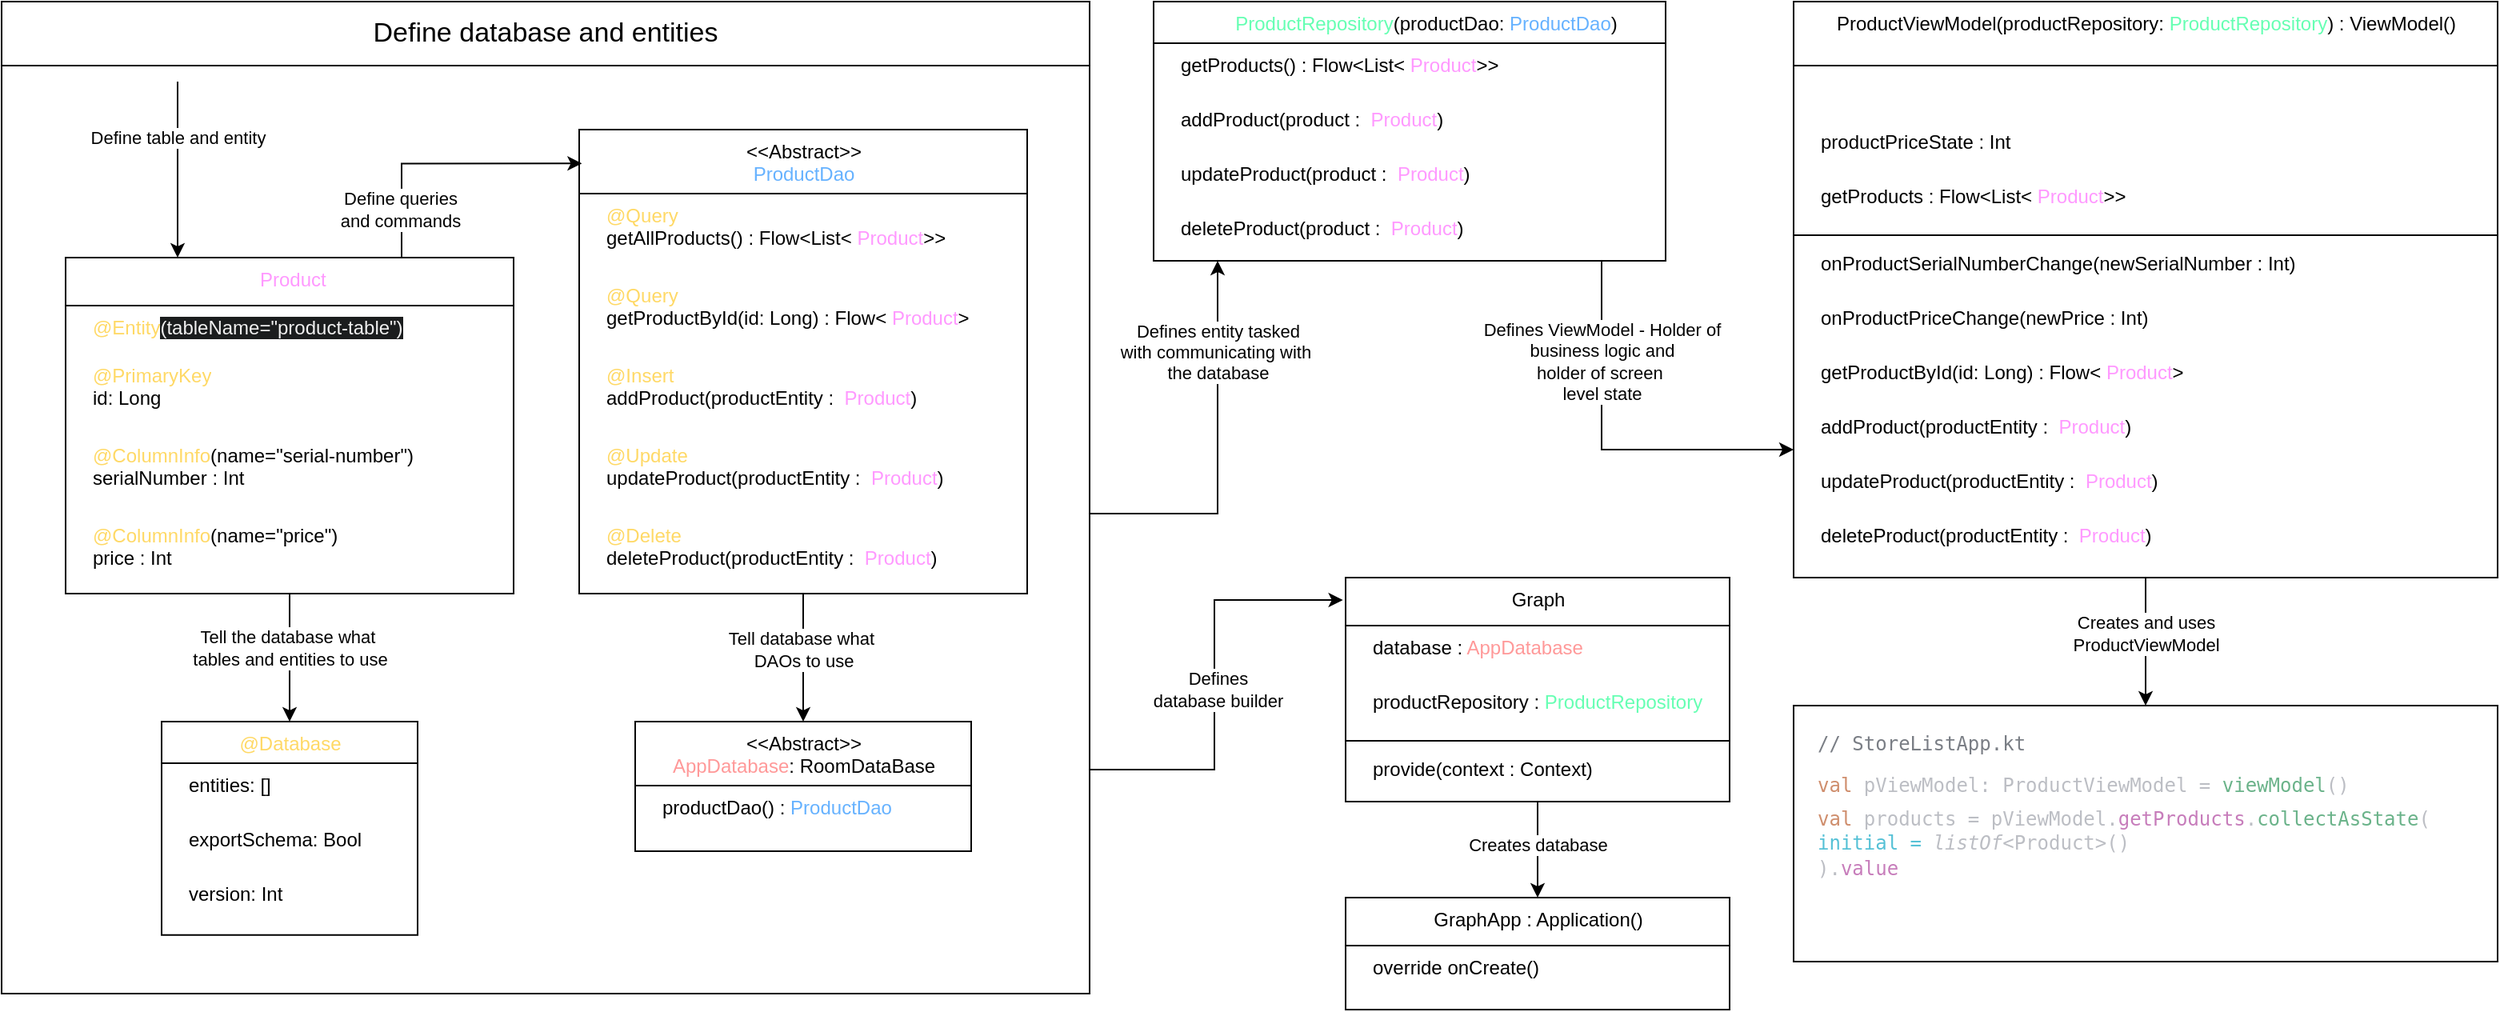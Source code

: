 <mxfile version="27.0.9" pages="2">
  <diagram id="C5RBs43oDa-KdzZeNtuy" name="Page-1">
    <mxGraphModel dx="1626" dy="960" grid="1" gridSize="10" guides="1" tooltips="1" connect="1" arrows="1" fold="1" page="1" pageScale="1" pageWidth="827" pageHeight="1169" math="0" shadow="0">
      <root>
        <mxCell id="WIyWlLk6GJQsqaUBKTNV-0" />
        <mxCell id="WIyWlLk6GJQsqaUBKTNV-1" parent="WIyWlLk6GJQsqaUBKTNV-0" />
        <mxCell id="P2nM8D4QdgFcugDJESoO-22" style="edgeStyle=orthogonalEdgeStyle;rounded=0;orthogonalLoop=1;jettySize=auto;html=1;entryX=-0.007;entryY=0.1;entryDx=0;entryDy=0;entryPerimeter=0;" parent="WIyWlLk6GJQsqaUBKTNV-1" target="zrbItNrb6_JpAVsrPDAK-38" edge="1">
          <mxGeometry relative="1" as="geometry">
            <mxPoint x="920" y="440" as="sourcePoint" />
            <mxPoint x="1120" y="390" as="targetPoint" />
            <Array as="points">
              <mxPoint x="920" y="520" />
              <mxPoint x="998" y="520" />
              <mxPoint x="998" y="414" />
            </Array>
          </mxGeometry>
        </mxCell>
        <mxCell id="P2nM8D4QdgFcugDJESoO-23" value="Defines&lt;div&gt;database builder&lt;/div&gt;" style="edgeLabel;html=1;align=center;verticalAlign=middle;resizable=0;points=[];" parent="P2nM8D4QdgFcugDJESoO-22" vertex="1" connectable="0">
          <mxGeometry x="-0.594" y="-3" relative="1" as="geometry">
            <mxPoint x="83" y="-40" as="offset" />
          </mxGeometry>
        </mxCell>
        <mxCell id="zkfFHV4jXpPFQw0GAbJ--0" value="&lt;font style=&quot;color: rgb(102, 255, 179);&quot;&gt;ProductRepository&lt;/font&gt;(productDao: &lt;font color=&quot;#66b2ff&quot;&gt;&lt;font color=&quot;#66b2ff&quot;&gt;ProductDao&lt;/font&gt;&lt;/font&gt;)" style="swimlane;fontStyle=0;align=center;verticalAlign=top;childLayout=stackLayout;horizontal=1;startSize=26;horizontalStack=0;resizeParent=1;resizeLast=0;collapsible=1;marginBottom=0;rounded=0;shadow=0;strokeWidth=1;spacingLeft=19;swimlaneFillColor=none;html=1;" parent="WIyWlLk6GJQsqaUBKTNV-1" vertex="1">
          <mxGeometry x="960" y="40" width="320" height="162" as="geometry">
            <mxRectangle x="230" y="140" width="160" height="26" as="alternateBounds" />
          </mxGeometry>
        </mxCell>
        <mxCell id="zkfFHV4jXpPFQw0GAbJ--1" value="getProducts() : Flow&amp;lt;List&amp;lt;&lt;span style=&quot;color: rgb(255, 153, 255); text-align: center;&quot;&gt;&amp;nbsp;&lt;span style=&quot;color: rgb(255, 153, 255); text-align: center;&quot;&gt;Product&lt;/span&gt;&lt;/span&gt;&amp;gt;&amp;gt;" style="text;align=left;verticalAlign=top;spacingLeft=15;spacingRight=4;overflow=hidden;rotatable=0;points=[[0,0.5],[1,0.5]];portConstraint=eastwest;html=1;" parent="zkfFHV4jXpPFQw0GAbJ--0" vertex="1">
          <mxGeometry y="26" width="320" height="34" as="geometry" />
        </mxCell>
        <mxCell id="zkfFHV4jXpPFQw0GAbJ--2" value="addProduct(product : &amp;nbsp;&lt;span style=&quot;color: rgb(255, 153, 255); text-align: center;&quot;&gt;Product&lt;/span&gt;)" style="text;align=left;verticalAlign=top;spacingLeft=15;spacingRight=4;overflow=hidden;rotatable=0;points=[[0,0.5],[1,0.5]];portConstraint=eastwest;rounded=0;shadow=0;html=1;" parent="zkfFHV4jXpPFQw0GAbJ--0" vertex="1">
          <mxGeometry y="60" width="320" height="34" as="geometry" />
        </mxCell>
        <mxCell id="zkfFHV4jXpPFQw0GAbJ--3" value="updateProduct(product :&amp;nbsp;&lt;span style=&quot;color: rgb(255, 153, 255); text-align: center;&quot;&gt;&amp;nbsp;&lt;span style=&quot;color: rgb(255, 153, 255); text-align: center;&quot;&gt;Product&lt;/span&gt;&lt;/span&gt;)" style="text;align=left;verticalAlign=top;spacingLeft=15;spacingRight=4;overflow=hidden;rotatable=0;points=[[0,0.5],[1,0.5]];portConstraint=eastwest;rounded=0;shadow=0;html=1;" parent="zkfFHV4jXpPFQw0GAbJ--0" vertex="1">
          <mxGeometry y="94" width="320" height="34" as="geometry" />
        </mxCell>
        <mxCell id="zkfFHV4jXpPFQw0GAbJ--5" value="deleteProduct(product :&amp;nbsp;&lt;span style=&quot;color: rgb(255, 153, 255); text-align: center;&quot;&gt;&amp;nbsp;&lt;span style=&quot;color: rgb(255, 153, 255); text-align: center;&quot;&gt;Product&lt;/span&gt;&lt;/span&gt;)" style="text;align=left;verticalAlign=top;spacingLeft=15;spacingRight=4;overflow=hidden;rotatable=0;points=[[0,0.5],[1,0.5]];portConstraint=eastwest;html=1;" parent="zkfFHV4jXpPFQw0GAbJ--0" vertex="1">
          <mxGeometry y="128" width="320" height="34" as="geometry" />
        </mxCell>
        <mxCell id="P2nM8D4QdgFcugDJESoO-30" value="" style="edgeStyle=orthogonalEdgeStyle;rounded=0;orthogonalLoop=1;jettySize=auto;html=1;" parent="WIyWlLk6GJQsqaUBKTNV-1" source="zrbItNrb6_JpAVsrPDAK-18" target="P2nM8D4QdgFcugDJESoO-29" edge="1">
          <mxGeometry relative="1" as="geometry">
            <Array as="points">
              <mxPoint x="1580" y="440" />
              <mxPoint x="1580" y="440" />
            </Array>
          </mxGeometry>
        </mxCell>
        <mxCell id="P2nM8D4QdgFcugDJESoO-31" value="Creates and uses&lt;div&gt;ProductViewModel&lt;/div&gt;" style="edgeLabel;html=1;align=center;verticalAlign=middle;resizable=0;points=[];" parent="P2nM8D4QdgFcugDJESoO-30" vertex="1" connectable="0">
          <mxGeometry x="-0.567" y="-2" relative="1" as="geometry">
            <mxPoint x="2" y="17" as="offset" />
          </mxGeometry>
        </mxCell>
        <mxCell id="zrbItNrb6_JpAVsrPDAK-18" value="ProductViewModel(productRepository: &lt;font style=&quot;color: rgb(102, 255, 179);&quot;&gt;ProductRepository&lt;/font&gt;) : ViewModel()" style="swimlane;fontStyle=0;align=center;verticalAlign=top;childLayout=stackLayout;horizontal=1;startSize=40;horizontalStack=0;resizeParent=1;resizeLast=0;collapsible=1;marginBottom=0;rounded=0;shadow=0;strokeWidth=1;html=1;" parent="WIyWlLk6GJQsqaUBKTNV-1" vertex="1">
          <mxGeometry x="1360" y="40" width="440" height="360" as="geometry">
            <mxRectangle x="550" y="140" width="160" height="26" as="alternateBounds" />
          </mxGeometry>
        </mxCell>
        <mxCell id="zrbItNrb6_JpAVsrPDAK-19" value="productSerialNumberState : Int" style="text;align=left;verticalAlign=top;spacingLeft=15;spacingRight=4;overflow=hidden;rotatable=0;points=[[0,0.5],[1,0.5]];portConstraint=eastwest;fontColor=#FFFFFF;html=1;" parent="zrbItNrb6_JpAVsrPDAK-18" vertex="1">
          <mxGeometry y="40" width="440" height="34" as="geometry" />
        </mxCell>
        <mxCell id="zrbItNrb6_JpAVsrPDAK-20" value="productPriceState : Int" style="text;align=left;verticalAlign=top;spacingLeft=15;spacingRight=4;overflow=hidden;rotatable=0;points=[[0,0.5],[1,0.5]];portConstraint=eastwest;html=1;" parent="zrbItNrb6_JpAVsrPDAK-18" vertex="1">
          <mxGeometry y="74" width="440" height="34" as="geometry" />
        </mxCell>
        <mxCell id="zrbItNrb6_JpAVsrPDAK-21" value="getProducts : Flow&amp;lt;List&amp;lt;&amp;nbsp;&lt;span style=&quot;color: rgb(255, 153, 255); text-align: center;&quot;&gt;Product&lt;/span&gt;&amp;gt;&amp;gt;" style="text;align=left;verticalAlign=top;spacingLeft=15;spacingRight=4;overflow=hidden;rotatable=0;points=[[0,0.5],[1,0.5]];portConstraint=eastwest;html=1;" parent="zrbItNrb6_JpAVsrPDAK-18" vertex="1">
          <mxGeometry y="108" width="440" height="34" as="geometry" />
        </mxCell>
        <mxCell id="zrbItNrb6_JpAVsrPDAK-25" value="" style="line;strokeWidth=1;fillColor=none;align=left;verticalAlign=middle;spacingTop=-1;spacingLeft=3;spacingRight=3;rotatable=0;labelPosition=right;points=[];portConstraint=eastwest;strokeColor=inherit;" parent="zrbItNrb6_JpAVsrPDAK-18" vertex="1">
          <mxGeometry y="142" width="440" height="8" as="geometry" />
        </mxCell>
        <mxCell id="zrbItNrb6_JpAVsrPDAK-26" value="onProductSerialNumberChange(newSerialNumber : Int)" style="text;align=left;verticalAlign=top;spacingLeft=15;spacingRight=4;overflow=hidden;rotatable=0;points=[[0,0.5],[1,0.5]];portConstraint=eastwest;html=1;" parent="zrbItNrb6_JpAVsrPDAK-18" vertex="1">
          <mxGeometry y="150" width="440" height="34" as="geometry" />
        </mxCell>
        <mxCell id="zrbItNrb6_JpAVsrPDAK-27" value="onProductPriceChange(newPrice : Int)" style="text;align=left;verticalAlign=top;spacingLeft=15;spacingRight=4;overflow=hidden;rotatable=0;points=[[0,0.5],[1,0.5]];portConstraint=eastwest;html=1;" parent="zrbItNrb6_JpAVsrPDAK-18" vertex="1">
          <mxGeometry y="184" width="440" height="34" as="geometry" />
        </mxCell>
        <mxCell id="zrbItNrb6_JpAVsrPDAK-28" value="getProductById(id: Long) : Flow&amp;lt;&amp;nbsp;&lt;span style=&quot;color: rgb(255, 153, 255); text-align: center;&quot;&gt;Product&lt;/span&gt;&amp;gt; " style="text;align=left;verticalAlign=top;spacingLeft=15;spacingRight=4;overflow=hidden;rotatable=0;points=[[0,0.5],[1,0.5]];portConstraint=eastwest;html=1;" parent="zrbItNrb6_JpAVsrPDAK-18" vertex="1">
          <mxGeometry y="218" width="440" height="34" as="geometry" />
        </mxCell>
        <mxCell id="zrbItNrb6_JpAVsrPDAK-29" value="addProduct(productEntity : &amp;nbsp;&lt;span style=&quot;color: rgb(255, 153, 255); text-align: center;&quot;&gt;Product&lt;/span&gt;) " style="text;align=left;verticalAlign=top;spacingLeft=15;spacingRight=4;overflow=hidden;rotatable=0;points=[[0,0.5],[1,0.5]];portConstraint=eastwest;html=1;" parent="zrbItNrb6_JpAVsrPDAK-18" vertex="1">
          <mxGeometry y="252" width="440" height="34" as="geometry" />
        </mxCell>
        <mxCell id="zrbItNrb6_JpAVsrPDAK-31" value="updateProduct(productEntity : &amp;nbsp;&lt;span style=&quot;color: rgb(255, 153, 255); text-align: center;&quot;&gt;Product&lt;/span&gt;) " style="text;align=left;verticalAlign=top;spacingLeft=15;spacingRight=4;overflow=hidden;rotatable=0;points=[[0,0.5],[1,0.5]];portConstraint=eastwest;html=1;" parent="zrbItNrb6_JpAVsrPDAK-18" vertex="1">
          <mxGeometry y="286" width="440" height="34" as="geometry" />
        </mxCell>
        <mxCell id="zrbItNrb6_JpAVsrPDAK-30" value="deleteProduct(productEntity : &amp;nbsp;&lt;span style=&quot;color: rgb(255, 153, 255); text-align: center;&quot;&gt;Product&lt;/span&gt;) " style="text;align=left;verticalAlign=top;spacingLeft=15;spacingRight=4;overflow=hidden;rotatable=0;points=[[0,0.5],[1,0.5]];portConstraint=eastwest;html=1;" parent="zrbItNrb6_JpAVsrPDAK-18" vertex="1">
          <mxGeometry y="320" width="440" height="34" as="geometry" />
        </mxCell>
        <mxCell id="zrbItNrb6_JpAVsrPDAK-33" value="GraphApp : Application()" style="swimlane;fontStyle=0;align=center;verticalAlign=top;childLayout=stackLayout;horizontal=1;startSize=30;horizontalStack=0;resizeParent=1;resizeLast=0;collapsible=1;marginBottom=0;rounded=0;shadow=0;strokeWidth=1;html=1;" parent="WIyWlLk6GJQsqaUBKTNV-1" vertex="1">
          <mxGeometry x="1080" y="600" width="240" height="70" as="geometry">
            <mxRectangle x="550" y="140" width="160" height="26" as="alternateBounds" />
          </mxGeometry>
        </mxCell>
        <mxCell id="zrbItNrb6_JpAVsrPDAK-35" value="override onCreate()" style="text;align=left;verticalAlign=top;spacingLeft=15;spacingRight=4;overflow=hidden;rotatable=0;points=[[0,0.5],[1,0.5]];portConstraint=eastwest;" parent="zrbItNrb6_JpAVsrPDAK-33" vertex="1">
          <mxGeometry y="30" width="240" height="34" as="geometry" />
        </mxCell>
        <mxCell id="P2nM8D4QdgFcugDJESoO-24" style="edgeStyle=orthogonalEdgeStyle;rounded=0;orthogonalLoop=1;jettySize=auto;html=1;entryX=0.5;entryY=0;entryDx=0;entryDy=0;" parent="WIyWlLk6GJQsqaUBKTNV-1" source="zrbItNrb6_JpAVsrPDAK-38" target="zrbItNrb6_JpAVsrPDAK-33" edge="1">
          <mxGeometry relative="1" as="geometry">
            <Array as="points">
              <mxPoint x="1200" y="560" />
              <mxPoint x="1200" y="560" />
            </Array>
          </mxGeometry>
        </mxCell>
        <mxCell id="P2nM8D4QdgFcugDJESoO-28" value="Creates database" style="edgeLabel;html=1;align=center;verticalAlign=middle;resizable=0;points=[];" parent="P2nM8D4QdgFcugDJESoO-24" vertex="1" connectable="0">
          <mxGeometry x="-0.261" y="-4" relative="1" as="geometry">
            <mxPoint x="4" y="5" as="offset" />
          </mxGeometry>
        </mxCell>
        <mxCell id="zrbItNrb6_JpAVsrPDAK-38" value="Graph" style="swimlane;fontStyle=0;align=center;verticalAlign=top;childLayout=stackLayout;horizontal=1;startSize=30;horizontalStack=0;resizeParent=1;resizeLast=0;collapsible=1;marginBottom=0;rounded=0;shadow=0;strokeWidth=1;html=1;" parent="WIyWlLk6GJQsqaUBKTNV-1" vertex="1">
          <mxGeometry x="1080" y="400" width="240" height="140" as="geometry">
            <mxRectangle x="550" y="140" width="160" height="26" as="alternateBounds" />
          </mxGeometry>
        </mxCell>
        <mxCell id="zrbItNrb6_JpAVsrPDAK-39" value="database :&lt;font style=&quot;color: rgb(255, 153, 153);&quot;&gt; AppDatabase&lt;/font&gt;" style="text;align=left;verticalAlign=top;spacingLeft=15;spacingRight=4;overflow=hidden;rotatable=0;points=[[0,0.5],[1,0.5]];portConstraint=eastwest;html=1;" parent="zrbItNrb6_JpAVsrPDAK-38" vertex="1">
          <mxGeometry y="30" width="240" height="34" as="geometry" />
        </mxCell>
        <mxCell id="zrbItNrb6_JpAVsrPDAK-40" value="productRepository : &lt;font style=&quot;color: rgb(102, 255, 179);&quot;&gt;ProductRepository&lt;/font&gt;" style="text;align=left;verticalAlign=top;spacingLeft=15;spacingRight=4;overflow=hidden;rotatable=0;points=[[0,0.5],[1,0.5]];portConstraint=eastwest;html=1;" parent="zrbItNrb6_JpAVsrPDAK-38" vertex="1">
          <mxGeometry y="64" width="240" height="34" as="geometry" />
        </mxCell>
        <mxCell id="zrbItNrb6_JpAVsrPDAK-41" value="" style="line;strokeWidth=1;fillColor=none;align=left;verticalAlign=middle;spacingTop=-1;spacingLeft=3;spacingRight=3;rotatable=0;labelPosition=right;points=[];portConstraint=eastwest;strokeColor=inherit;" parent="zrbItNrb6_JpAVsrPDAK-38" vertex="1">
          <mxGeometry y="98" width="240" height="8" as="geometry" />
        </mxCell>
        <mxCell id="zrbItNrb6_JpAVsrPDAK-43" value="provide(context : Context)" style="text;align=left;verticalAlign=top;spacingLeft=15;spacingRight=4;overflow=hidden;rotatable=0;points=[[0,0.5],[1,0.5]];portConstraint=eastwest;html=1;" parent="zrbItNrb6_JpAVsrPDAK-38" vertex="1">
          <mxGeometry y="106" width="240" height="34" as="geometry" />
        </mxCell>
        <mxCell id="P2nM8D4QdgFcugDJESoO-13" style="edgeStyle=orthogonalEdgeStyle;rounded=0;orthogonalLoop=1;jettySize=auto;html=1;exitX=1;exitY=0.75;exitDx=0;exitDy=0;" parent="WIyWlLk6GJQsqaUBKTNV-1" source="P2nM8D4QdgFcugDJESoO-1" edge="1">
          <mxGeometry relative="1" as="geometry">
            <mxPoint x="1000" y="202" as="targetPoint" />
            <Array as="points">
              <mxPoint x="920" y="360" />
              <mxPoint x="1000" y="360" />
              <mxPoint x="1000" y="202" />
            </Array>
          </mxGeometry>
        </mxCell>
        <mxCell id="P2nM8D4QdgFcugDJESoO-14" value="Defines entity tasked&lt;div&gt;with communicating with&amp;nbsp;&lt;/div&gt;&lt;div&gt;the database&lt;/div&gt;" style="edgeLabel;html=1;align=center;verticalAlign=middle;resizable=0;points=[];" parent="P2nM8D4QdgFcugDJESoO-13" vertex="1" connectable="0">
          <mxGeometry x="0.424" relative="1" as="geometry">
            <mxPoint y="-54" as="offset" />
          </mxGeometry>
        </mxCell>
        <mxCell id="P2nM8D4QdgFcugDJESoO-1" value="&lt;span style=&quot;font-size: 17px; font-weight: 400;&quot;&gt;Define database and entities&lt;/span&gt;" style="swimlane;whiteSpace=wrap;html=1;startSize=40;" parent="WIyWlLk6GJQsqaUBKTNV-1" vertex="1">
          <mxGeometry x="240" y="40" width="680" height="620" as="geometry" />
        </mxCell>
        <mxCell id="P2nM8D4QdgFcugDJESoO-15" style="edgeStyle=orthogonalEdgeStyle;rounded=0;orthogonalLoop=1;jettySize=auto;html=1;" parent="P2nM8D4QdgFcugDJESoO-1" source="zrbItNrb6_JpAVsrPDAK-9" target="zkfFHV4jXpPFQw0GAbJ--13" edge="1">
          <mxGeometry relative="1" as="geometry">
            <mxPoint x="180" y="410" as="targetPoint" />
            <Array as="points">
              <mxPoint x="180" y="400" />
              <mxPoint x="180" y="400" />
            </Array>
          </mxGeometry>
        </mxCell>
        <mxCell id="P2nM8D4QdgFcugDJESoO-17" value="Tell the database what&amp;nbsp;&lt;div&gt;tables and entities to use&lt;/div&gt;" style="edgeLabel;html=1;align=center;verticalAlign=middle;resizable=0;points=[];" parent="P2nM8D4QdgFcugDJESoO-15" vertex="1" connectable="0">
          <mxGeometry x="-0.161" y="-3" relative="1" as="geometry">
            <mxPoint x="3" as="offset" />
          </mxGeometry>
        </mxCell>
        <mxCell id="zrbItNrb6_JpAVsrPDAK-9" value="&lt;font style=&quot;color: rgb(255, 153, 255);&quot;&gt;&amp;nbsp;&lt;span style=&quot;color: rgb(255, 153, 255); text-align: center;&quot;&gt;Product&lt;/span&gt;&lt;/font&gt;" style="swimlane;fontStyle=0;align=center;verticalAlign=top;childLayout=stackLayout;horizontal=1;startSize=30;horizontalStack=0;resizeParent=1;resizeLast=0;collapsible=1;marginBottom=0;rounded=0;shadow=0;strokeWidth=1;html=1;" parent="P2nM8D4QdgFcugDJESoO-1" vertex="1">
          <mxGeometry x="40" y="160" width="280" height="210" as="geometry">
            <mxRectangle x="550" y="140" width="160" height="26" as="alternateBounds" />
          </mxGeometry>
        </mxCell>
        <mxCell id="zrbItNrb6_JpAVsrPDAK-17" value="&lt;span style=&quot;font-family: Helvetica; font-size: 12px; font-style: normal; font-variant-ligatures: normal; font-variant-caps: normal; font-weight: 400; letter-spacing: normal; orphans: 2; text-align: center; text-indent: 0px; text-transform: none; widows: 2; word-spacing: 0px; -webkit-text-stroke-width: 0px; text-decoration-thickness: initial; text-decoration-style: initial; text-decoration-color: initial; float: none; display: inline !important;&quot;&gt;&lt;font style=&quot;color: rgb(255, 217, 102);&quot;&gt;@Entity&lt;/font&gt;&lt;/span&gt;&lt;span style=&quot;color: rgb(240, 240, 240); font-family: Helvetica; font-size: 12px; font-style: normal; font-variant-ligatures: normal; font-variant-caps: normal; font-weight: 400; letter-spacing: normal; orphans: 2; text-align: center; text-indent: 0px; text-transform: none; widows: 2; word-spacing: 0px; -webkit-text-stroke-width: 0px; background-color: rgb(27, 29, 30); text-decoration-thickness: initial; text-decoration-style: initial; text-decoration-color: initial; float: none; display: inline !important;&quot;&gt;(tableName=&quot;product-table&quot;)&lt;/span&gt;" style="text;whiteSpace=wrap;html=1;spacingLeft=15;" parent="zrbItNrb6_JpAVsrPDAK-9" vertex="1">
          <mxGeometry y="30" width="280" height="30" as="geometry" />
        </mxCell>
        <mxCell id="zrbItNrb6_JpAVsrPDAK-10" value="&lt;font style=&quot;color: rgb(255, 217, 102);&quot;&gt;@PrimaryKey&lt;/font&gt;&lt;br&gt;id: Long" style="text;align=left;verticalAlign=top;spacingLeft=15;spacingRight=4;overflow=hidden;rotatable=0;points=[[0,0.5],[1,0.5]];portConstraint=eastwest;html=1;" parent="zrbItNrb6_JpAVsrPDAK-9" vertex="1">
          <mxGeometry y="60" width="280" height="50" as="geometry" />
        </mxCell>
        <mxCell id="zrbItNrb6_JpAVsrPDAK-15" value="&lt;font style=&quot;color: rgb(255, 217, 102);&quot;&gt;@ColumnInfo&lt;/font&gt;(name=&quot;serial-number&quot;)&lt;br&gt;serialNumber : Int" style="text;align=left;verticalAlign=top;spacingLeft=15;spacingRight=4;overflow=hidden;rotatable=0;points=[[0,0.5],[1,0.5]];portConstraint=eastwest;html=1;" parent="zrbItNrb6_JpAVsrPDAK-9" vertex="1">
          <mxGeometry y="110" width="280" height="50" as="geometry" />
        </mxCell>
        <mxCell id="zrbItNrb6_JpAVsrPDAK-16" value="&lt;font style=&quot;color: rgb(255, 217, 102);&quot;&gt;@ColumnInfo&lt;/font&gt;(name=&quot;price&quot;)&lt;br&gt;price : Int" style="text;align=left;verticalAlign=top;spacingLeft=15;spacingRight=4;overflow=hidden;rotatable=0;points=[[0,0.5],[1,0.5]];portConstraint=eastwest;html=1;" parent="zrbItNrb6_JpAVsrPDAK-9" vertex="1">
          <mxGeometry y="160" width="280" height="50" as="geometry" />
        </mxCell>
        <mxCell id="P2nM8D4QdgFcugDJESoO-16" style="edgeStyle=orthogonalEdgeStyle;rounded=0;orthogonalLoop=1;jettySize=auto;html=1;" parent="P2nM8D4QdgFcugDJESoO-1" source="zkfFHV4jXpPFQw0GAbJ--17" target="zkfFHV4jXpPFQw0GAbJ--6" edge="1">
          <mxGeometry relative="1" as="geometry">
            <mxPoint x="501" y="410" as="targetPoint" />
            <Array as="points">
              <mxPoint x="501" y="400" />
              <mxPoint x="501" y="400" />
            </Array>
          </mxGeometry>
        </mxCell>
        <mxCell id="P2nM8D4QdgFcugDJESoO-18" value="Tell database what&amp;nbsp;&lt;div&gt;DAOs to use&lt;/div&gt;" style="edgeLabel;html=1;align=center;verticalAlign=middle;resizable=0;points=[];" parent="P2nM8D4QdgFcugDJESoO-16" vertex="1" connectable="0">
          <mxGeometry x="-0.127" relative="1" as="geometry">
            <mxPoint as="offset" />
          </mxGeometry>
        </mxCell>
        <mxCell id="zkfFHV4jXpPFQw0GAbJ--17" value="&amp;lt;&amp;lt;Abstract&amp;gt;&amp;gt;&lt;br&gt;&lt;font color=&quot;#66b2ff&quot;&gt;&lt;font color=&quot;#66b2ff&quot;&gt;ProductDao&lt;/font&gt;&lt;/font&gt;" style="swimlane;fontStyle=0;align=center;verticalAlign=top;childLayout=stackLayout;horizontal=1;startSize=40;horizontalStack=0;resizeParent=1;resizeLast=0;collapsible=1;marginBottom=0;rounded=0;shadow=0;strokeWidth=1;html=1;" parent="P2nM8D4QdgFcugDJESoO-1" vertex="1">
          <mxGeometry x="361" y="80" width="280" height="290" as="geometry">
            <mxRectangle x="550" y="140" width="160" height="26" as="alternateBounds" />
          </mxGeometry>
        </mxCell>
        <mxCell id="zrbItNrb6_JpAVsrPDAK-4" value="&lt;font style=&quot;color: rgb(255, 217, 102);&quot;&gt;@Query&lt;/font&gt;&lt;br&gt;getAllProducts() : Flow&amp;lt;List&amp;lt;&lt;span style=&quot;color: rgb(255, 153, 255); text-align: center;&quot;&gt;&amp;nbsp;&lt;span style=&quot;color: rgb(255, 153, 255); text-align: center;&quot;&gt;Product&lt;/span&gt;&lt;/span&gt;&amp;gt;&amp;gt;" style="text;align=left;verticalAlign=top;spacingLeft=15;spacingRight=4;overflow=hidden;rotatable=0;points=[[0,0.5],[1,0.5]];portConstraint=eastwest;html=1;" parent="zkfFHV4jXpPFQw0GAbJ--17" vertex="1">
          <mxGeometry y="40" width="280" height="50" as="geometry" />
        </mxCell>
        <mxCell id="zrbItNrb6_JpAVsrPDAK-7" value="&lt;font style=&quot;color: rgb(255, 217, 102);&quot;&gt;@Query&lt;/font&gt;&lt;br&gt;getProductById(id: Long) : Flow&amp;lt;&lt;span style=&quot;color: rgb(255, 153, 255); text-align: center;&quot;&gt;&amp;nbsp;&lt;span style=&quot;color: rgb(255, 153, 255); text-align: center;&quot;&gt;Product&lt;/span&gt;&lt;/span&gt;&amp;gt;&amp;nbsp;" style="text;align=left;verticalAlign=top;spacingLeft=15;spacingRight=4;overflow=hidden;rotatable=0;points=[[0,0.5],[1,0.5]];portConstraint=eastwest;html=1;" parent="zkfFHV4jXpPFQw0GAbJ--17" vertex="1">
          <mxGeometry y="90" width="280" height="50" as="geometry" />
        </mxCell>
        <mxCell id="zkfFHV4jXpPFQw0GAbJ--18" value="&lt;font style=&quot;color: rgb(255, 217, 102);&quot;&gt;@Insert&lt;/font&gt;&lt;br&gt;addProduct(productEntity :&amp;nbsp;&lt;span style=&quot;color: rgb(255, 153, 255); text-align: center; text-wrap-mode: nowrap;&quot;&gt;&amp;nbsp;&lt;span style=&quot;color: rgb(255, 153, 255); text-align: center;&quot;&gt;Product&lt;/span&gt;&lt;/span&gt;)&amp;nbsp;" style="text;align=left;verticalAlign=top;spacingLeft=15;spacingRight=4;overflow=hidden;rotatable=0;points=[[0,0.5],[1,0.5]];portConstraint=eastwest;whiteSpace=wrap;html=1;" parent="zkfFHV4jXpPFQw0GAbJ--17" vertex="1">
          <mxGeometry y="140" width="280" height="50" as="geometry" />
        </mxCell>
        <mxCell id="zrbItNrb6_JpAVsrPDAK-5" value="&lt;font style=&quot;color: rgb(255, 217, 102);&quot;&gt;@Update&lt;/font&gt;&lt;br&gt;updateProduct(productEntity :&amp;nbsp;&lt;span style=&quot;color: rgb(255, 153, 255); text-align: center;&quot;&gt;&amp;nbsp;&lt;span style=&quot;color: rgb(255, 153, 255); text-align: center;&quot;&gt;Product&lt;/span&gt;&lt;/span&gt;)&amp;nbsp;" style="text;align=left;verticalAlign=top;spacingLeft=15;spacingRight=4;overflow=hidden;rotatable=0;points=[[0,0.5],[1,0.5]];portConstraint=eastwest;html=1;" parent="zkfFHV4jXpPFQw0GAbJ--17" vertex="1">
          <mxGeometry y="190" width="280" height="50" as="geometry" />
        </mxCell>
        <mxCell id="zrbItNrb6_JpAVsrPDAK-6" value="&lt;font style=&quot;color: rgb(255, 217, 102);&quot;&gt;@Delete&lt;/font&gt;&lt;br&gt;deleteProduct(productEntity : &amp;nbsp;&lt;span style=&quot;color: rgb(255, 153, 255); text-align: center;&quot;&gt;Product&lt;/span&gt;)&amp;nbsp;" style="text;align=left;verticalAlign=top;spacingLeft=15;spacingRight=4;overflow=hidden;rotatable=0;points=[[0,0.5],[1,0.5]];portConstraint=eastwest;html=1;" parent="zkfFHV4jXpPFQw0GAbJ--17" vertex="1">
          <mxGeometry y="240" width="280" height="50" as="geometry" />
        </mxCell>
        <mxCell id="P2nM8D4QdgFcugDJESoO-9" style="edgeStyle=orthogonalEdgeStyle;rounded=0;orthogonalLoop=1;jettySize=auto;html=1;exitX=0.75;exitY=0;exitDx=0;exitDy=0;entryX=0.006;entryY=0.073;entryDx=0;entryDy=0;entryPerimeter=0;" parent="P2nM8D4QdgFcugDJESoO-1" source="zrbItNrb6_JpAVsrPDAK-9" target="zkfFHV4jXpPFQw0GAbJ--17" edge="1">
          <mxGeometry relative="1" as="geometry" />
        </mxCell>
        <mxCell id="P2nM8D4QdgFcugDJESoO-10" value="Define queries&lt;div&gt;and commands&lt;/div&gt;" style="edgeLabel;html=1;align=center;verticalAlign=middle;resizable=0;points=[];" parent="P2nM8D4QdgFcugDJESoO-9" vertex="1" connectable="0">
          <mxGeometry x="-0.563" y="1" relative="1" as="geometry">
            <mxPoint y="7" as="offset" />
          </mxGeometry>
        </mxCell>
        <mxCell id="zkfFHV4jXpPFQw0GAbJ--13" value="&lt;font style=&quot;color: rgb(255, 217, 102);&quot;&gt;@Database&lt;/font&gt;" style="swimlane;fontStyle=0;align=center;verticalAlign=top;childLayout=stackLayout;horizontal=1;startSize=26;horizontalStack=0;resizeParent=1;resizeLast=0;collapsible=1;marginBottom=0;rounded=0;shadow=0;strokeWidth=1;html=1;" parent="P2nM8D4QdgFcugDJESoO-1" vertex="1">
          <mxGeometry x="100" y="450.0" width="160" height="133.32" as="geometry">
            <mxRectangle x="340" y="380" width="170" height="26" as="alternateBounds" />
          </mxGeometry>
        </mxCell>
        <mxCell id="zkfFHV4jXpPFQw0GAbJ--14" value="entities: []" style="text;align=left;verticalAlign=top;spacingLeft=15;spacingRight=4;overflow=hidden;rotatable=0;points=[[0,0.5],[1,0.5]];portConstraint=eastwest;html=1;" parent="zkfFHV4jXpPFQw0GAbJ--13" vertex="1">
          <mxGeometry y="26" width="160" height="34" as="geometry" />
        </mxCell>
        <mxCell id="zrbItNrb6_JpAVsrPDAK-2" value="exportSchema: Bool" style="text;align=left;verticalAlign=top;spacingLeft=15;spacingRight=4;overflow=hidden;rotatable=0;points=[[0,0.5],[1,0.5]];portConstraint=eastwest;html=1;" parent="zkfFHV4jXpPFQw0GAbJ--13" vertex="1">
          <mxGeometry y="60" width="160" height="34" as="geometry" />
        </mxCell>
        <mxCell id="zrbItNrb6_JpAVsrPDAK-1" value="version: Int" style="text;align=left;verticalAlign=top;spacingLeft=15;spacingRight=4;overflow=hidden;rotatable=0;points=[[0,0.5],[1,0.5]];portConstraint=eastwest;html=1;" parent="zkfFHV4jXpPFQw0GAbJ--13" vertex="1">
          <mxGeometry y="94" width="160" height="34" as="geometry" />
        </mxCell>
        <mxCell id="zkfFHV4jXpPFQw0GAbJ--6" value="&amp;lt;&amp;lt;Abstract&amp;gt;&amp;gt;&lt;br&gt;&lt;font style=&quot;color: rgb(255, 153, 153);&quot;&gt;AppDatabase&lt;/font&gt;: RoomDataBase" style="swimlane;fontStyle=0;align=center;verticalAlign=top;childLayout=stackLayout;horizontal=1;startSize=40;horizontalStack=0;resizeParent=1;resizeLast=0;collapsible=1;marginBottom=0;rounded=0;shadow=0;strokeWidth=1;html=1;" parent="P2nM8D4QdgFcugDJESoO-1" vertex="1">
          <mxGeometry x="396" y="450.0" width="210" height="81.004" as="geometry">
            <mxRectangle x="130" y="380" width="160" height="26" as="alternateBounds" />
          </mxGeometry>
        </mxCell>
        <mxCell id="zkfFHV4jXpPFQw0GAbJ--7" value="productDao() : &lt;font color=&quot;#66b2ff&quot;&gt;ProductDao&lt;/font&gt;" style="text;align=left;verticalAlign=top;spacingLeft=15;spacingRight=4;overflow=hidden;rotatable=0;points=[[0,0.5],[1,0.5]];portConstraint=eastwest;html=1;" parent="zkfFHV4jXpPFQw0GAbJ--6" vertex="1">
          <mxGeometry y="40" width="210" height="41.004" as="geometry" />
        </mxCell>
        <mxCell id="P2nM8D4QdgFcugDJESoO-4" value="" style="endArrow=classic;html=1;rounded=0;entryX=0.25;entryY=0;entryDx=0;entryDy=0;" parent="WIyWlLk6GJQsqaUBKTNV-1" target="zrbItNrb6_JpAVsrPDAK-9" edge="1">
          <mxGeometry relative="1" as="geometry">
            <mxPoint x="350" y="90" as="sourcePoint" />
            <mxPoint x="998" y="190" as="targetPoint" />
          </mxGeometry>
        </mxCell>
        <mxCell id="P2nM8D4QdgFcugDJESoO-5" value="Define table and entity" style="edgeLabel;resizable=0;html=1;;align=center;verticalAlign=middle;" parent="P2nM8D4QdgFcugDJESoO-4" connectable="0" vertex="1">
          <mxGeometry relative="1" as="geometry">
            <mxPoint y="-20" as="offset" />
          </mxGeometry>
        </mxCell>
        <mxCell id="P2nM8D4QdgFcugDJESoO-26" style="edgeStyle=orthogonalEdgeStyle;rounded=0;orthogonalLoop=1;jettySize=auto;html=1;" parent="WIyWlLk6GJQsqaUBKTNV-1" source="zkfFHV4jXpPFQw0GAbJ--5" target="zrbItNrb6_JpAVsrPDAK-18" edge="1">
          <mxGeometry relative="1" as="geometry">
            <Array as="points">
              <mxPoint x="1240" y="320" />
            </Array>
          </mxGeometry>
        </mxCell>
        <mxCell id="P2nM8D4QdgFcugDJESoO-27" value="Defines ViewModel - Holder of&lt;div&gt;business logic and&lt;/div&gt;&lt;div&gt;holder of screen&amp;nbsp;&lt;/div&gt;&lt;div&gt;level state&lt;/div&gt;" style="edgeLabel;html=1;align=center;verticalAlign=middle;resizable=0;points=[];" parent="P2nM8D4QdgFcugDJESoO-26" vertex="1" connectable="0">
          <mxGeometry x="-0.453" y="-3" relative="1" as="geometry">
            <mxPoint x="3" y="-2" as="offset" />
          </mxGeometry>
        </mxCell>
        <mxCell id="P2nM8D4QdgFcugDJESoO-29" value="&lt;div style=&quot;color: rgb(188, 190, 196);&quot;&gt;&lt;pre style=&quot;font-family: &amp;quot;JetBrains Mono&amp;quot;, monospace;&quot;&gt;&lt;div style=&quot;&quot;&gt;&lt;pre style=&quot;font-family: &amp;quot;JetBrains Mono&amp;quot;, monospace;&quot;&gt;&lt;div style=&quot;&quot;&gt;&lt;pre style=&quot;font-family: &amp;quot;JetBrains Mono&amp;quot;, monospace;&quot;&gt;&lt;span style=&quot;color: rgb(122, 126, 133);&quot;&gt;// StoreListApp.kt&lt;/span&gt;&lt;/pre&gt;&lt;/div&gt;&lt;/pre&gt;&lt;pre style=&quot;font-family: &amp;quot;JetBrains Mono&amp;quot;, monospace;&quot;&gt;&lt;span&gt;&lt;span style=&quot;color: rgb(207, 142, 109);&quot;&gt;val &lt;/span&gt;pViewModel: ProductViewModel = &lt;span style=&quot;color: rgb(107, 179, 138);&quot;&gt;viewModel&lt;/span&gt;()&lt;/span&gt;&lt;/pre&gt;&lt;/div&gt;&lt;/pre&gt;&lt;pre style=&quot;font-family: &amp;quot;JetBrains Mono&amp;quot;, monospace;&quot;&gt;&lt;div style=&quot;line-height: 30%;&quot;&gt;&lt;pre style=&quot;font-family: &amp;quot;JetBrains Mono&amp;quot;, monospace;&quot;&gt;&lt;span&gt;&lt;span style=&quot;color:#cf8e6d;&quot;&gt;val &lt;/span&gt;products = pViewModel.&lt;span style=&quot;color:#c77dbb;&quot;&gt;getProducts&lt;/span&gt;.&lt;span style=&quot;color:#6bb38a;&quot;&gt;collectAsState&lt;/span&gt;(&lt;/span&gt;&lt;/pre&gt;&lt;pre style=&quot;font-family: &amp;quot;JetBrains Mono&amp;quot;, monospace;&quot;&gt;&lt;span&gt;&lt;span style=&quot;color:#56c1d6;&quot;&gt;initial = &lt;/span&gt;&lt;span style=&quot;font-style:italic;&quot;&gt;listOf&lt;/span&gt;&amp;lt;Product&amp;gt;()&lt;/span&gt;&lt;/pre&gt;&lt;pre style=&quot;font-family: &amp;quot;JetBrains Mono&amp;quot;, monospace;&quot;&gt;&lt;span&gt;).&lt;span style=&quot;color: rgb(199, 125, 187);&quot;&gt;value&lt;/span&gt;&lt;/span&gt;&lt;/pre&gt;&lt;/div&gt;&lt;/pre&gt;&lt;/div&gt;" style="whiteSpace=wrap;html=1;verticalAlign=top;fontStyle=0;startSize=40;horizontal=1;rounded=0;shadow=0;strokeWidth=1;align=left;spacingTop=0;spacing=0;spacingLeft=15;" parent="WIyWlLk6GJQsqaUBKTNV-1" vertex="1">
          <mxGeometry x="1360" y="480" width="440" height="160" as="geometry" />
        </mxCell>
      </root>
    </mxGraphModel>
  </diagram>
  <diagram name="Page 2" id="E8OdUuZl83t9Wxk6EO05">
    <mxGraphModel dx="3281" dy="960" grid="1" gridSize="10" guides="1" tooltips="1" connect="1" arrows="1" fold="1" page="1" pageScale="1" pageWidth="827" pageHeight="1169" math="0" shadow="0">
      <root>
        <mxCell id="nMxPNi23z6h84rDVdCxf-0" />
        <mxCell id="nMxPNi23z6h84rDVdCxf-1" parent="nMxPNi23z6h84rDVdCxf-0" />
        <mxCell id="nMxPNi23z6h84rDVdCxf-4" value="&lt;font style=&quot;color: rgb(102, 255, 179);&quot;&gt;ProductRepository&lt;/font&gt;(productDao: &lt;font color=&quot;#66b2ff&quot;&gt;&lt;font color=&quot;#66b2ff&quot;&gt;ProductDao&lt;/font&gt;&lt;/font&gt;)" style="swimlane;fontStyle=0;align=center;verticalAlign=top;childLayout=stackLayout;horizontal=1;startSize=26;horizontalStack=0;resizeParent=1;resizeLast=0;collapsible=1;marginBottom=0;rounded=0;shadow=0;strokeWidth=1;spacingLeft=19;swimlaneFillColor=none;html=1;" vertex="1" parent="nMxPNi23z6h84rDVdCxf-1">
          <mxGeometry x="-360" y="1600" width="320" height="162" as="geometry">
            <mxRectangle x="230" y="140" width="160" height="26" as="alternateBounds" />
          </mxGeometry>
        </mxCell>
        <mxCell id="nMxPNi23z6h84rDVdCxf-5" value="getProducts() : Flow&amp;lt;List&amp;lt;&lt;span style=&quot;color: rgb(255, 153, 255); text-align: center;&quot;&gt;&amp;nbsp;&lt;span style=&quot;color: rgb(255, 153, 255); text-align: center;&quot;&gt;Product&lt;/span&gt;&lt;/span&gt;&amp;gt;&amp;gt;" style="text;align=left;verticalAlign=top;spacingLeft=15;spacingRight=4;overflow=hidden;rotatable=0;points=[[0,0.5],[1,0.5]];portConstraint=eastwest;html=1;" vertex="1" parent="nMxPNi23z6h84rDVdCxf-4">
          <mxGeometry y="26" width="320" height="34" as="geometry" />
        </mxCell>
        <mxCell id="nMxPNi23z6h84rDVdCxf-6" value="addProduct(product : &amp;nbsp;&lt;span style=&quot;color: rgb(255, 153, 255); text-align: center;&quot;&gt;Product&lt;/span&gt;) : Long (Returns ID)" style="text;align=left;verticalAlign=top;spacingLeft=15;spacingRight=4;overflow=hidden;rotatable=0;points=[[0,0.5],[1,0.5]];portConstraint=eastwest;rounded=0;shadow=0;html=1;" vertex="1" parent="nMxPNi23z6h84rDVdCxf-4">
          <mxGeometry y="60" width="320" height="34" as="geometry" />
        </mxCell>
        <mxCell id="nMxPNi23z6h84rDVdCxf-7" value="updateProduct(product :&amp;nbsp;&lt;span style=&quot;color: rgb(255, 153, 255); text-align: center;&quot;&gt;&amp;nbsp;&lt;span style=&quot;color: rgb(255, 153, 255); text-align: center;&quot;&gt;Product&lt;/span&gt;&lt;/span&gt;)" style="text;align=left;verticalAlign=top;spacingLeft=15;spacingRight=4;overflow=hidden;rotatable=0;points=[[0,0.5],[1,0.5]];portConstraint=eastwest;rounded=0;shadow=0;html=1;" vertex="1" parent="nMxPNi23z6h84rDVdCxf-4">
          <mxGeometry y="94" width="320" height="34" as="geometry" />
        </mxCell>
        <mxCell id="nMxPNi23z6h84rDVdCxf-8" value="deleteProduct(product :&amp;nbsp;&lt;span style=&quot;color: rgb(255, 153, 255); text-align: center;&quot;&gt;&amp;nbsp;&lt;span style=&quot;color: rgb(255, 153, 255); text-align: center;&quot;&gt;Product&lt;/span&gt;&lt;/span&gt;)" style="text;align=left;verticalAlign=top;spacingLeft=15;spacingRight=4;overflow=hidden;rotatable=0;points=[[0,0.5],[1,0.5]];portConstraint=eastwest;html=1;" vertex="1" parent="nMxPNi23z6h84rDVdCxf-4">
          <mxGeometry y="128" width="320" height="34" as="geometry" />
        </mxCell>
        <mxCell id="nMxPNi23z6h84rDVdCxf-22" value="GraphApp : Application()" style="swimlane;fontStyle=0;align=center;verticalAlign=top;childLayout=stackLayout;horizontal=1;startSize=30;horizontalStack=0;resizeParent=1;resizeLast=0;collapsible=1;marginBottom=0;rounded=0;shadow=0;strokeWidth=1;html=1;" vertex="1" parent="nMxPNi23z6h84rDVdCxf-1">
          <mxGeometry x="-710" y="1720" width="240" height="70" as="geometry">
            <mxRectangle x="550" y="140" width="160" height="26" as="alternateBounds" />
          </mxGeometry>
        </mxCell>
        <mxCell id="nMxPNi23z6h84rDVdCxf-23" value="override onCreate()" style="text;align=left;verticalAlign=top;spacingLeft=15;spacingRight=4;overflow=hidden;rotatable=0;points=[[0,0.5],[1,0.5]];portConstraint=eastwest;" vertex="1" parent="nMxPNi23z6h84rDVdCxf-22">
          <mxGeometry y="30" width="240" height="34" as="geometry" />
        </mxCell>
        <mxCell id="nMxPNi23z6h84rDVdCxf-24" style="edgeStyle=orthogonalEdgeStyle;rounded=0;orthogonalLoop=1;jettySize=auto;html=1;entryX=0.5;entryY=0;entryDx=0;entryDy=0;" edge="1" parent="nMxPNi23z6h84rDVdCxf-1" source="nMxPNi23z6h84rDVdCxf-26" target="nMxPNi23z6h84rDVdCxf-22">
          <mxGeometry relative="1" as="geometry">
            <Array as="points">
              <mxPoint x="-590" y="1644" />
              <mxPoint x="-590" y="1644" />
            </Array>
          </mxGeometry>
        </mxCell>
        <mxCell id="nMxPNi23z6h84rDVdCxf-25" value="Creates database" style="edgeLabel;html=1;align=center;verticalAlign=middle;resizable=0;points=[];" vertex="1" connectable="0" parent="nMxPNi23z6h84rDVdCxf-24">
          <mxGeometry x="-0.261" y="-4" relative="1" as="geometry">
            <mxPoint x="4" y="5" as="offset" />
          </mxGeometry>
        </mxCell>
        <mxCell id="nMxPNi23z6h84rDVdCxf-26" value="Graph" style="swimlane;fontStyle=0;align=center;verticalAlign=top;childLayout=stackLayout;horizontal=1;startSize=30;horizontalStack=0;resizeParent=1;resizeLast=0;collapsible=1;marginBottom=0;rounded=0;shadow=0;strokeWidth=1;html=1;" vertex="1" parent="nMxPNi23z6h84rDVdCxf-1">
          <mxGeometry x="-710" y="1480" width="240" height="156" as="geometry">
            <mxRectangle x="550" y="140" width="160" height="26" as="alternateBounds" />
          </mxGeometry>
        </mxCell>
        <mxCell id="nMxPNi23z6h84rDVdCxf-27" value="database :&lt;font style=&quot;color: rgb(255, 153, 153);&quot;&gt; AppDatabase&lt;/font&gt;" style="text;align=left;verticalAlign=top;spacingLeft=15;spacingRight=4;overflow=hidden;rotatable=0;points=[[0,0.5],[1,0.5]];portConstraint=eastwest;html=1;" vertex="1" parent="nMxPNi23z6h84rDVdCxf-26">
          <mxGeometry y="30" width="240" height="34" as="geometry" />
        </mxCell>
        <mxCell id="nMxPNi23z6h84rDVdCxf-28" value="productRepository : &lt;font style=&quot;color: rgb(102, 255, 179);&quot;&gt;ProductRepository&lt;/font&gt;" style="text;align=left;verticalAlign=top;spacingLeft=15;spacingRight=4;overflow=hidden;rotatable=0;points=[[0,0.5],[1,0.5]];portConstraint=eastwest;html=1;" vertex="1" parent="nMxPNi23z6h84rDVdCxf-26">
          <mxGeometry y="64" width="240" height="34" as="geometry" />
        </mxCell>
        <mxCell id="nMxPNi23z6h84rDVdCxf-29" value="" style="line;strokeWidth=1;fillColor=none;align=left;verticalAlign=middle;spacingTop=-1;spacingLeft=3;spacingRight=3;rotatable=0;labelPosition=right;points=[];portConstraint=eastwest;strokeColor=inherit;" vertex="1" parent="nMxPNi23z6h84rDVdCxf-26">
          <mxGeometry y="98" width="240" height="8" as="geometry" />
        </mxCell>
        <mxCell id="nMxPNi23z6h84rDVdCxf-30" value="provide(context : Context)" style="text;align=left;verticalAlign=top;spacingLeft=15;spacingRight=4;overflow=hidden;rotatable=0;points=[[0,0.5],[1,0.5]];portConstraint=eastwest;html=1;" vertex="1" parent="nMxPNi23z6h84rDVdCxf-26">
          <mxGeometry y="106" width="240" height="24" as="geometry" />
        </mxCell>
        <mxCell id="xdBG03dk_vRxA38id0hs-59" style="edgeStyle=orthogonalEdgeStyle;rounded=0;orthogonalLoop=1;jettySize=auto;html=1;entryX=0.518;entryY=-0.007;entryDx=0;entryDy=0;entryPerimeter=0;" edge="1" parent="nMxPNi23z6h84rDVdCxf-1" target="xdBG03dk_vRxA38id0hs-69">
          <mxGeometry relative="1" as="geometry">
            <mxPoint x="58" y="1400" as="sourcePoint" />
            <Array as="points">
              <mxPoint x="56" y="1400" />
            </Array>
          </mxGeometry>
        </mxCell>
        <mxCell id="nMxPNi23z6h84rDVdCxf-33" value="&lt;span style=&quot;font-size: 17px; font-weight: 400;&quot;&gt;Define database&lt;/span&gt;" style="swimlane;whiteSpace=wrap;html=1;startSize=40;" vertex="1" parent="nMxPNi23z6h84rDVdCxf-1">
          <mxGeometry x="-880" y="40" width="1600" height="1360" as="geometry" />
        </mxCell>
        <mxCell id="nMxPNi23z6h84rDVdCxf-43" value="&amp;lt;&amp;lt;Interface&amp;gt;&amp;gt;&lt;br&gt;&lt;font color=&quot;#66b2ff&quot;&gt;&lt;font color=&quot;#66b2ff&quot;&gt;ProductDao&lt;/font&gt;&lt;/font&gt;" style="swimlane;fontStyle=0;align=center;verticalAlign=top;childLayout=stackLayout;horizontal=1;startSize=40;horizontalStack=0;resizeParent=1;resizeLast=0;collapsible=1;marginBottom=0;rounded=0;shadow=0;strokeWidth=1;html=1;" vertex="1" parent="nMxPNi23z6h84rDVdCxf-33">
          <mxGeometry x="220" y="560" width="364" height="320" as="geometry">
            <mxRectangle x="550" y="140" width="160" height="26" as="alternateBounds" />
          </mxGeometry>
        </mxCell>
        <mxCell id="nMxPNi23z6h84rDVdCxf-44" value="&lt;font style=&quot;color: rgb(255, 217, 102);&quot;&gt;@Query (&lt;span style=&quot;font-family: &amp;quot;JetBrains Mono&amp;quot;, monospace; background-color: rgb(30, 31, 34); color: rgb(106, 171, 115);&quot;&gt;&quot;&lt;/span&gt;&lt;span style=&quot;font-family: &amp;quot;JetBrains Mono&amp;quot;, monospace; color: rgb(106, 171, 115); background-color: rgb(41, 60, 64);&quot;&gt;Select * from `product-table`&lt;/span&gt;&lt;span style=&quot;font-family: &amp;quot;JetBrains Mono&amp;quot;, monospace; background-color: rgb(30, 31, 34); color: rgb(106, 171, 115);&quot;&gt;&quot;&lt;/span&gt;&lt;span style=&quot;background-color: transparent;&quot;&gt;)&lt;/span&gt;&lt;br&gt;&lt;/font&gt;getAllProducts() : Flow&amp;lt;List&amp;lt;&lt;span style=&quot;color: rgb(255, 153, 255); text-align: center;&quot;&gt;&amp;nbsp;&lt;span style=&quot;color: rgb(255, 153, 255); text-align: center;&quot;&gt;Product&lt;/span&gt;&lt;/span&gt;&amp;gt;&amp;gt;" style="text;align=left;verticalAlign=top;spacingLeft=15;spacingRight=4;overflow=hidden;rotatable=0;points=[[0,0.5],[1,0.5]];portConstraint=eastwest;html=1;" vertex="1" parent="nMxPNi23z6h84rDVdCxf-43">
          <mxGeometry y="40" width="364" height="50" as="geometry" />
        </mxCell>
        <mxCell id="nMxPNi23z6h84rDVdCxf-45" value="&lt;font style=&quot;color: rgb(255, 217, 102);&quot;&gt;@Query(&lt;span style=&quot;font-family: &amp;quot;JetBrains Mono&amp;quot;, monospace; background-color: rgb(30, 31, 34); color: rgb(106, 171, 115);&quot;&gt;&quot;&lt;/span&gt;&lt;span style=&quot;font-family: &amp;quot;JetBrains Mono&amp;quot;, monospace; color: rgb(106, 171, 115); background-color: rgb(41, 60, 64);&quot;&gt;Select * from `product-table` where id=:id&lt;/span&gt;&lt;span style=&quot;font-family: &amp;quot;JetBrains Mono&amp;quot;, monospace; background-color: rgb(30, 31, 34); color: rgb(106, 171, 115);&quot;&gt;&quot;&lt;/span&gt;&lt;span style=&quot;background-color: transparent;&quot;&gt;)&lt;/span&gt;&lt;br&gt;&lt;/font&gt;getProductById(id: Long) : Flow&amp;lt;&lt;span style=&quot;color: rgb(255, 153, 255); text-align: center;&quot;&gt;&amp;nbsp;&lt;span style=&quot;color: rgb(255, 153, 255); text-align: center;&quot;&gt;Product&lt;/span&gt;&lt;/span&gt;&amp;gt;&amp;nbsp;" style="text;align=left;verticalAlign=top;spacingLeft=15;spacingRight=4;overflow=hidden;rotatable=0;points=[[0,0.5],[1,0.5]];portConstraint=eastwest;html=1;" vertex="1" parent="nMxPNi23z6h84rDVdCxf-43">
          <mxGeometry y="90" width="364" height="50" as="geometry" />
        </mxCell>
        <mxCell id="nMxPNi23z6h84rDVdCxf-46" value="&lt;font style=&quot;color: rgb(255, 217, 102);&quot;&gt;@Insert&lt;/font&gt;&lt;br&gt;addProduct(productEntity :&amp;nbsp;&lt;span style=&quot;color: rgb(255, 153, 255); text-align: center; text-wrap-mode: nowrap;&quot;&gt;&amp;nbsp;&lt;span style=&quot;color: rgb(255, 153, 255); text-align: center;&quot;&gt;Product&lt;/span&gt;&lt;/span&gt;) : Long (Returns ID)" style="text;align=left;verticalAlign=top;spacingLeft=15;spacingRight=4;overflow=hidden;rotatable=0;points=[[0,0.5],[1,0.5]];portConstraint=eastwest;whiteSpace=wrap;html=1;" vertex="1" parent="nMxPNi23z6h84rDVdCxf-43">
          <mxGeometry y="140" width="364" height="50" as="geometry" />
        </mxCell>
        <mxCell id="nMxPNi23z6h84rDVdCxf-47" value="&lt;font style=&quot;color: rgb(255, 217, 102);&quot;&gt;@Update&lt;/font&gt;&lt;br&gt;updateProduct(productEntity :&amp;nbsp;&lt;span style=&quot;color: rgb(255, 153, 255); text-align: center;&quot;&gt;&amp;nbsp;&lt;span style=&quot;color: rgb(255, 153, 255); text-align: center;&quot;&gt;Product&lt;/span&gt;&lt;/span&gt;)&amp;nbsp;" style="text;align=left;verticalAlign=top;spacingLeft=15;spacingRight=4;overflow=hidden;rotatable=0;points=[[0,0.5],[1,0.5]];portConstraint=eastwest;html=1;" vertex="1" parent="nMxPNi23z6h84rDVdCxf-43">
          <mxGeometry y="190" width="364" height="50" as="geometry" />
        </mxCell>
        <mxCell id="nMxPNi23z6h84rDVdCxf-48" value="&lt;font style=&quot;color: rgb(255, 217, 102);&quot;&gt;@Delete&lt;/font&gt;&lt;br&gt;deleteProduct(productEntity : &amp;nbsp;&lt;span style=&quot;color: rgb(255, 153, 255); text-align: center;&quot;&gt;Product&lt;/span&gt;)&amp;nbsp;" style="text;align=left;verticalAlign=top;spacingLeft=15;spacingRight=4;overflow=hidden;rotatable=0;points=[[0,0.5],[1,0.5]];portConstraint=eastwest;html=1;" vertex="1" parent="nMxPNi23z6h84rDVdCxf-43">
          <mxGeometry y="240" width="364" height="50" as="geometry" />
        </mxCell>
        <mxCell id="nMxPNi23z6h84rDVdCxf-51" value="&amp;lt;&amp;lt;Abstract&amp;gt;&amp;gt;&lt;br&gt;&lt;font style=&quot;color: rgb(255, 153, 153);&quot;&gt;AppDatabase&lt;/font&gt;: RoomDataBase" style="swimlane;fontStyle=0;align=center;verticalAlign=top;childLayout=stackLayout;horizontal=1;startSize=40;horizontalStack=0;resizeParent=1;resizeLast=0;collapsible=1;marginBottom=0;rounded=0;shadow=0;strokeWidth=1;html=1;" vertex="1" parent="nMxPNi23z6h84rDVdCxf-33">
          <mxGeometry x="620" y="1040" width="400" height="280" as="geometry">
            <mxRectangle x="340" y="380" width="170" height="26" as="alternateBounds" />
          </mxGeometry>
        </mxCell>
        <mxCell id="nMxPNi23z6h84rDVdCxf-54" value="&lt;span style=&quot;color: rgb(255, 217, 102); text-align: center;&quot;&gt;@Database&lt;/span&gt;&lt;div&gt;&lt;font&gt;&lt;span style=&quot;text-align: center;&quot;&gt;(&lt;/span&gt;&lt;span style=&quot;white-space-collapse: preserve; text-align: center; background-color: transparent;&quot;&gt;&lt;font&gt;&#x9;&lt;/font&gt;&lt;/span&gt;&lt;/font&gt;&lt;span style=&quot;white-space-collapse: preserve; text-align: center; background-color: transparent; color: rgb(255, 217, 102);&quot;&gt;&lt;font style=&quot;color: rgb(0, 0, 0);&quot;&gt;&#x9;&lt;/font&gt;&lt;/span&gt;&lt;/div&gt;&lt;div&gt;&lt;/div&gt;&lt;div&gt;&lt;span style=&quot;text-align: center;&quot;&gt;&lt;span style=&quot;color: light-dark(rgb(0, 0, 0), rgb(255, 255, 255)); background-color: transparent; text-align: left;&quot;&gt;&lt;span style=&quot;white-space: pre;&quot;&gt;&#x9;&lt;/span&gt;entities: &lt;/span&gt;&lt;span style=&quot;background-color: transparent; text-align: left;&quot;&gt;&lt;font&gt;[&lt;/font&gt;&lt;font style=&quot;color: light-dark(rgb(0, 0, 0), rgb(255, 153, 255));&quot;&gt;Product, Owner, OwnerProductCrossRe&lt;/font&gt;&lt;/span&gt;&lt;span style=&quot;background-color: transparent; text-align: left;&quot;&gt;&lt;font style=&quot;color: light-dark(rgb(0, 0, 0), rgb(255, 153, 255));&quot;&gt;f&lt;/font&gt;&lt;/span&gt;&lt;span style=&quot;color: light-dark(rgb(0, 0, 0), rgb(255, 255, 255)); background-color: transparent; text-align: left;&quot;&gt;]&lt;/span&gt;&lt;/span&gt;&lt;/div&gt;&lt;div&gt;&lt;span style=&quot;color: rgb(255, 217, 102); text-align: center;&quot;&gt;&lt;span style=&quot;color: rgb(255, 255, 255); text-align: left;&quot;&gt;&lt;span style=&quot;white-space: pre;&quot;&gt;&#x9;&lt;/span&gt;version: Int&lt;/span&gt;&lt;/span&gt;&lt;/div&gt;&lt;div&gt;&lt;span style=&quot;color: rgb(255, 217, 102); text-align: center;&quot;&gt;&lt;span style=&quot;color: rgb(255, 255, 255); text-align: left;&quot;&gt;&lt;span style=&quot;white-space: pre;&quot;&gt;&#x9;&lt;/span&gt;exportSchema: Bool&lt;/span&gt;&lt;/span&gt;&lt;/div&gt;&lt;div&gt;&lt;span style=&quot;color: rgb(255, 217, 102); text-align: center;&quot;&gt;&lt;span style=&quot;color: rgb(255, 255, 255); text-align: left;&quot;&gt;)&lt;/span&gt;&lt;/span&gt;&lt;/div&gt;" style="text;align=left;verticalAlign=top;spacingLeft=15;spacingRight=4;overflow=hidden;rotatable=0;points=[[0,0.5],[1,0.5]];portConstraint=eastwest;html=1;" vertex="1" parent="nMxPNi23z6h84rDVdCxf-51">
          <mxGeometry y="40" width="400" height="120" as="geometry" />
        </mxCell>
        <mxCell id="xdBG03dk_vRxA38id0hs-46" value="productDao(): &lt;font style=&quot;color: light-dark(rgb(0, 0, 0), rgb(102, 178, 255));&quot;&gt;productDao&lt;/font&gt;" style="text;align=left;verticalAlign=top;spacingLeft=15;spacingRight=4;overflow=hidden;rotatable=0;points=[[0,0.5],[1,0.5]];portConstraint=eastwest;html=1;" vertex="1" parent="nMxPNi23z6h84rDVdCxf-51">
          <mxGeometry y="160" width="400" height="30" as="geometry" />
        </mxCell>
        <mxCell id="xdBG03dk_vRxA38id0hs-47" value="ownerDao(): &lt;font style=&quot;color: rgb(102, 178, 255);&quot;&gt;OwnerDao&lt;/font&gt;" style="text;align=left;verticalAlign=top;spacingLeft=15;spacingRight=4;overflow=hidden;rotatable=0;points=[[0,0.5],[1,0.5]];portConstraint=eastwest;html=1;" vertex="1" parent="nMxPNi23z6h84rDVdCxf-51">
          <mxGeometry y="190" width="400" height="30" as="geometry" />
        </mxCell>
        <mxCell id="xdBG03dk_vRxA38id0hs-48" value="ownerProctCrossRefDao(): &lt;font style=&quot;color: rgb(102, 178, 255);&quot;&gt;OwnerProductCrossRefDao&lt;/font&gt;" style="text;align=left;verticalAlign=top;spacingLeft=15;spacingRight=4;overflow=hidden;rotatable=0;points=[[0,0.5],[1,0.5]];portConstraint=eastwest;html=1;" vertex="1" parent="nMxPNi23z6h84rDVdCxf-51">
          <mxGeometry y="220" width="400" height="30" as="geometry" />
        </mxCell>
        <mxCell id="xdBG03dk_vRxA38id0hs-51" style="edgeStyle=orthogonalEdgeStyle;rounded=0;orthogonalLoop=1;jettySize=auto;html=1;" edge="1" parent="nMxPNi23z6h84rDVdCxf-33" target="xdBG03dk_vRxA38id0hs-50">
          <mxGeometry relative="1" as="geometry">
            <mxPoint x="800" y="441" as="sourcePoint" />
            <Array as="points">
              <mxPoint x="800" y="441" />
            </Array>
          </mxGeometry>
        </mxCell>
        <mxCell id="xdBG03dk_vRxA38id0hs-31" value="&lt;u&gt;Tables / Entities&lt;/u&gt;" style="shape=umlFrame;whiteSpace=wrap;html=1;pointerEvents=0;width=160;height=40;" vertex="1" parent="nMxPNi23z6h84rDVdCxf-33">
          <mxGeometry x="20" y="80" width="1560" height="360" as="geometry" />
        </mxCell>
        <mxCell id="xdBG03dk_vRxA38id0hs-32" value="&lt;font style=&quot;color: rgb(255, 153, 255);&quot;&gt;&amp;nbsp;&lt;span style=&quot;color: rgb(255, 153, 255); text-align: center;&quot;&gt;Product&lt;/span&gt;&lt;/font&gt;" style="swimlane;fontStyle=0;align=center;verticalAlign=top;childLayout=stackLayout;horizontal=1;startSize=30;horizontalStack=0;resizeParent=1;resizeLast=0;collapsible=1;marginBottom=0;rounded=0;shadow=0;strokeWidth=1;html=1;" vertex="1" parent="nMxPNi23z6h84rDVdCxf-33">
          <mxGeometry x="40" y="160" width="280" height="240" as="geometry">
            <mxRectangle x="550" y="140" width="160" height="26" as="alternateBounds" />
          </mxGeometry>
        </mxCell>
        <mxCell id="xdBG03dk_vRxA38id0hs-33" value="&lt;span style=&quot;font-family: Helvetica; font-size: 12px; font-style: normal; font-variant-ligatures: normal; font-variant-caps: normal; font-weight: 400; letter-spacing: normal; orphans: 2; text-align: center; text-indent: 0px; text-transform: none; widows: 2; word-spacing: 0px; -webkit-text-stroke-width: 0px; text-decoration-thickness: initial; text-decoration-style: initial; text-decoration-color: initial; float: none; display: inline !important;&quot;&gt;&lt;font style=&quot;color: rgb(255, 217, 102);&quot;&gt;@Entity&lt;/font&gt;&lt;/span&gt;&lt;span style=&quot;color: rgb(240, 240, 240); font-family: Helvetica; font-size: 12px; font-style: normal; font-variant-ligatures: normal; font-variant-caps: normal; font-weight: 400; letter-spacing: normal; orphans: 2; text-align: center; text-indent: 0px; text-transform: none; widows: 2; word-spacing: 0px; -webkit-text-stroke-width: 0px; background-color: rgb(27, 29, 30); text-decoration-thickness: initial; text-decoration-style: initial; text-decoration-color: initial; float: none; display: inline !important;&quot;&gt;(tableName=&quot;product-table&quot;)&lt;/span&gt;" style="text;whiteSpace=wrap;html=1;spacingLeft=15;" vertex="1" parent="xdBG03dk_vRxA38id0hs-32">
          <mxGeometry y="30" width="280" height="30" as="geometry" />
        </mxCell>
        <mxCell id="xdBG03dk_vRxA38id0hs-34" value="&lt;font style=&quot;color: rgb(255, 217, 102);&quot;&gt;@PrimaryKey&lt;/font&gt;&lt;br&gt;id: Long" style="text;align=left;verticalAlign=top;spacingLeft=15;spacingRight=4;overflow=hidden;rotatable=0;points=[[0,0.5],[1,0.5]];portConstraint=eastwest;html=1;" vertex="1" parent="xdBG03dk_vRxA38id0hs-32">
          <mxGeometry y="60" width="280" height="50" as="geometry" />
        </mxCell>
        <mxCell id="xdBG03dk_vRxA38id0hs-35" value="&lt;font style=&quot;color: rgb(255, 217, 102);&quot;&gt;@ColumnInfo&lt;/font&gt;(name=&quot;serial-number&quot;)&lt;br&gt;serialNumber : Int" style="text;align=left;verticalAlign=top;spacingLeft=15;spacingRight=4;overflow=hidden;rotatable=0;points=[[0,0.5],[1,0.5]];portConstraint=eastwest;html=1;" vertex="1" parent="xdBG03dk_vRxA38id0hs-32">
          <mxGeometry y="110" width="280" height="50" as="geometry" />
        </mxCell>
        <mxCell id="xdBG03dk_vRxA38id0hs-36" value="&lt;font style=&quot;color: rgb(255, 217, 102);&quot;&gt;@ColumnInfo&lt;/font&gt;(name=&quot;price&quot;)&lt;br&gt;price : Int" style="text;align=left;verticalAlign=top;spacingLeft=15;spacingRight=4;overflow=hidden;rotatable=0;points=[[0,0.5],[1,0.5]];portConstraint=eastwest;html=1;" vertex="1" parent="xdBG03dk_vRxA38id0hs-32">
          <mxGeometry y="160" width="280" height="50" as="geometry" />
        </mxCell>
        <mxCell id="xdBG03dk_vRxA38id0hs-37" value="&lt;font color=&quot;#ff99ff&quot;&gt;Owner&lt;/font&gt;" style="swimlane;fontStyle=0;align=center;verticalAlign=top;childLayout=stackLayout;horizontal=1;startSize=30;horizontalStack=0;resizeParent=1;resizeLast=0;collapsible=1;marginBottom=0;rounded=0;shadow=0;strokeWidth=1;html=1;" vertex="1" parent="nMxPNi23z6h84rDVdCxf-33">
          <mxGeometry x="340" y="160" width="280" height="160" as="geometry">
            <mxRectangle x="550" y="140" width="160" height="26" as="alternateBounds" />
          </mxGeometry>
        </mxCell>
        <mxCell id="xdBG03dk_vRxA38id0hs-38" value="&lt;span style=&quot;font-family: Helvetica; font-size: 12px; font-style: normal; font-variant-ligatures: normal; font-variant-caps: normal; font-weight: 400; letter-spacing: normal; orphans: 2; text-align: center; text-indent: 0px; text-transform: none; widows: 2; word-spacing: 0px; -webkit-text-stroke-width: 0px; text-decoration-thickness: initial; text-decoration-style: initial; text-decoration-color: initial; float: none; display: inline !important;&quot;&gt;&lt;font style=&quot;color: rgb(255, 217, 102);&quot;&gt;@Entity&lt;/font&gt;&lt;/span&gt;&lt;span style=&quot;color: rgb(240, 240, 240); font-family: Helvetica; font-size: 12px; font-style: normal; font-variant-ligatures: normal; font-variant-caps: normal; font-weight: 400; letter-spacing: normal; orphans: 2; text-align: center; text-indent: 0px; text-transform: none; widows: 2; word-spacing: 0px; -webkit-text-stroke-width: 0px; background-color: rgb(27, 29, 30); text-decoration-thickness: initial; text-decoration-style: initial; text-decoration-color: initial; float: none; display: inline !important;&quot;&gt;(tableName=&quot;owner-table&quot;)&lt;/span&gt;" style="text;whiteSpace=wrap;html=1;spacingLeft=15;" vertex="1" parent="xdBG03dk_vRxA38id0hs-37">
          <mxGeometry y="30" width="280" height="30" as="geometry" />
        </mxCell>
        <mxCell id="xdBG03dk_vRxA38id0hs-39" value="&lt;font style=&quot;color: rgb(255, 217, 102);&quot;&gt;@PrimaryKey&lt;/font&gt;&lt;br&gt;id: Long" style="text;align=left;verticalAlign=top;spacingLeft=15;spacingRight=4;overflow=hidden;rotatable=0;points=[[0,0.5],[1,0.5]];portConstraint=eastwest;html=1;" vertex="1" parent="xdBG03dk_vRxA38id0hs-37">
          <mxGeometry y="60" width="280" height="50" as="geometry" />
        </mxCell>
        <mxCell id="xdBG03dk_vRxA38id0hs-40" value="&lt;font style=&quot;color: rgb(255, 217, 102);&quot;&gt;@ColumnInfo&lt;/font&gt;(name=&quot;name&quot;)&lt;br&gt;name: String" style="text;align=left;verticalAlign=top;spacingLeft=15;spacingRight=4;overflow=hidden;rotatable=0;points=[[0,0.5],[1,0.5]];portConstraint=eastwest;html=1;" vertex="1" parent="xdBG03dk_vRxA38id0hs-37">
          <mxGeometry y="110" width="280" height="50" as="geometry" />
        </mxCell>
        <mxCell id="xdBG03dk_vRxA38id0hs-41" value="&lt;font color=&quot;#ff99ff&quot;&gt;ownerProductCrossRef&lt;/font&gt;" style="swimlane;fontStyle=0;align=center;verticalAlign=top;childLayout=stackLayout;horizontal=1;startSize=30;horizontalStack=0;resizeParent=1;resizeLast=0;collapsible=1;marginBottom=0;rounded=0;shadow=0;strokeWidth=1;html=1;" vertex="1" parent="nMxPNi23z6h84rDVdCxf-33">
          <mxGeometry x="640" y="160" width="400" height="200" as="geometry">
            <mxRectangle x="550" y="140" width="160" height="26" as="alternateBounds" />
          </mxGeometry>
        </mxCell>
        <mxCell id="xdBG03dk_vRxA38id0hs-42" value="&lt;span style=&quot;font-family: Helvetica; font-size: 12px; font-style: normal; font-variant-ligatures: normal; font-variant-caps: normal; font-weight: 400; letter-spacing: normal; orphans: 2; text-align: center; text-indent: 0px; text-transform: none; widows: 2; word-spacing: 0px; -webkit-text-stroke-width: 0px; text-decoration-thickness: initial; text-decoration-style: initial; text-decoration-color: initial; float: none; display: inline !important;&quot;&gt;&lt;font style=&quot;color: rgb(255, 217, 102);&quot;&gt;@Entity&lt;/font&gt;&lt;/span&gt;&lt;span style=&quot;font-size: 12px; font-style: normal; font-variant-ligatures: normal; font-variant-caps: normal; font-weight: 400; letter-spacing: normal; orphans: 2; text-align: center; text-indent: 0px; text-transform: none; widows: 2; word-spacing: 0px; -webkit-text-stroke-width: 0px; text-decoration-thickness: initial; text-decoration-style: initial; text-decoration-color: initial; float: none; color: rgb(240, 240, 240); display: inline !important;&quot;&gt;&lt;font style=&quot;font-family: Helvetica; background-color: rgb(27, 29, 30);&quot; color=&quot;#f0f0f0&quot;&gt;(&lt;/font&gt;&lt;/span&gt;&lt;div&gt;&lt;span style=&quot;font-size: 12px; font-style: normal; font-variant-ligatures: normal; font-variant-caps: normal; font-weight: 400; letter-spacing: normal; orphans: 2; text-align: center; text-indent: 0px; text-transform: none; widows: 2; word-spacing: 0px; -webkit-text-stroke-width: 0px; text-decoration-thickness: initial; text-decoration-style: initial; text-decoration-color: initial; float: none; color: rgb(240, 240, 240); display: inline !important;&quot;&gt;&lt;font face=&quot;Helvetica&quot; style=&quot;&quot;&gt;&lt;span style=&quot;white-space: pre;&quot;&gt;&#x9;&lt;/span&gt;tableName = &quot;owner-product-cross-ref-table&quot;,&amp;nbsp;&lt;/font&gt;&lt;/span&gt;&lt;/div&gt;&lt;div&gt;&lt;span&gt;&lt;span style=&quot;font-size: 12px; font-style: normal; font-variant-ligatures: normal; font-variant-caps: normal; font-weight: 400; letter-spacing: normal; orphans: 2; text-align: center; text-indent: 0px; text-transform: none; widows: 2; word-spacing: 0px; -webkit-text-stroke-width: 0px; text-decoration-thickness: initial; text-decoration-style: initial; text-decoration-color: initial; float: none; color: rgb(240, 240, 240); display: inline !important;&quot;&gt;&lt;font face=&quot;Helvetica&quot; style=&quot;&quot;&gt;&lt;span style=&quot;white-space: pre;&quot;&gt;&#x9;&lt;/span&gt;&lt;span&gt;p&lt;/span&gt;&lt;/font&gt;&lt;/span&gt;&lt;span&gt;&lt;font face=&quot;Helvetica&quot;&gt;&lt;font style=&quot;color: rgb(243, 243, 243);&quot;&gt;&lt;span style=&quot;font-size: 12px; font-style: normal; font-variant-ligatures: normal; font-variant-caps: normal; font-weight: 400; letter-spacing: normal; orphans: 2; text-align: center; text-indent: 0px; text-transform: none; widows: 2; word-spacing: 0px; -webkit-text-stroke-width: 0px; text-decoration-thickness: initial; text-decoration-style: initial; text-decoration-color: initial; float: none; color: rgb(240, 240, 240); display: inline !important;&quot;&gt;ri&lt;/span&gt;&lt;span style=&quot;font-size: 12px; font-style: normal; font-variant-ligatures: normal; font-variant-caps: normal; font-weight: 400; letter-spacing: normal; orphans: 2; text-align: center; text-indent: 0px; text-transform: none; widows: 2; word-spacing: 0px; -webkit-text-stroke-width: 0px; text-decoration-thickness: initial; text-decoration-style: initial; text-decoration-color: initial; float: none; color: rgb(240, 240, 240); display: inline !important;&quot;&gt;m&lt;/span&gt;&lt;/font&gt;&lt;span style=&quot;font-size: 12px; font-style: normal; font-variant-ligatures: normal; font-variant-caps: normal; font-weight: 400; letter-spacing: normal; orphans: 2; text-align: center; text-indent: 0px; text-transform: none; widows: 2; word-spacing: 0px; -webkit-text-stroke-width: 0px; text-decoration-thickness: initial; text-decoration-style: initial; text-decoration-color: initial; float: none; color: rgb(240, 240, 240); display: inline !important;&quot;&gt;ary&lt;/span&gt;&lt;/font&gt;&lt;span style=&quot;color: rgb(240, 240, 240); font-size: 12px; font-style: normal; font-variant-ligatures: normal; font-variant-caps: normal; font-weight: 400; letter-spacing: normal; orphans: 2; text-align: center; text-indent: 0px; text-transform: none; widows: 2; word-spacing: 0px; -webkit-text-stroke-width: 0px; text-decoration-thickness: initial; text-decoration-style: initial; text-decoration-color: initial; float: none; display: inline !important;&quot;&gt;&lt;font style=&quot;&quot; face=&quot;Helvetica&quot;&gt;Keys = [&quot;ownerID&quot;, &quot;productID&quot;]&lt;/font&gt;&lt;/span&gt;&lt;/span&gt;&lt;/span&gt;&lt;/div&gt;&lt;div&gt;&lt;span style=&quot;color: rgb(240, 240, 240); font-size: 12px; font-style: normal; font-variant-ligatures: normal; font-variant-caps: normal; font-weight: 400; letter-spacing: normal; orphans: 2; text-align: center; text-indent: 0px; text-transform: none; widows: 2; word-spacing: 0px; -webkit-text-stroke-width: 0px; background-color: rgb(27, 29, 30); text-decoration-thickness: initial; text-decoration-style: initial; text-decoration-color: initial; float: none; display: inline !important;&quot;&gt;&lt;font face=&quot;Helvetica&quot;&gt;)&lt;/font&gt;&lt;br&gt;&lt;/span&gt;&lt;/div&gt;" style="text;whiteSpace=wrap;html=1;spacingLeft=15;" vertex="1" parent="xdBG03dk_vRxA38id0hs-41">
          <mxGeometry y="30" width="400" height="70" as="geometry" />
        </mxCell>
        <mxCell id="xdBG03dk_vRxA38id0hs-43" value="&lt;div&gt;&lt;font style=&quot;color: rgb(255, 217, 102);&quot;&gt;@ColumnInfo&lt;/font&gt;(name=&quot;ownerID&quot;)&lt;/div&gt;ownerID: Long" style="text;align=left;verticalAlign=top;spacingLeft=15;spacingRight=4;overflow=hidden;rotatable=0;points=[[0,0.5],[1,0.5]];portConstraint=eastwest;html=1;" vertex="1" parent="xdBG03dk_vRxA38id0hs-41">
          <mxGeometry y="100" width="400" height="40" as="geometry" />
        </mxCell>
        <mxCell id="xdBG03dk_vRxA38id0hs-44" value="&lt;div&gt;&lt;font style=&quot;color: rgb(255, 217, 102);&quot;&gt;@ColumnInfo&lt;/font&gt;(name=&quot;productID&quot;)&lt;/div&gt;productID: Long" style="text;align=left;verticalAlign=top;spacingLeft=15;spacingRight=4;overflow=hidden;rotatable=0;points=[[0,0.5],[1,0.5]];portConstraint=eastwest;html=1;" vertex="1" parent="xdBG03dk_vRxA38id0hs-41">
          <mxGeometry y="140" width="400" height="40" as="geometry" />
        </mxCell>
        <mxCell id="xdBG03dk_vRxA38id0hs-88" style="edgeStyle=orthogonalEdgeStyle;rounded=0;orthogonalLoop=1;jettySize=auto;html=1;entryX=0.5;entryY=0;entryDx=0;entryDy=0;exitX=0.513;exitY=1;exitDx=0;exitDy=0;exitPerimeter=0;" edge="1" parent="nMxPNi23z6h84rDVdCxf-33" source="xdBG03dk_vRxA38id0hs-50" target="nMxPNi23z6h84rDVdCxf-51">
          <mxGeometry relative="1" as="geometry" />
        </mxCell>
        <mxCell id="3oQFEvOwx1MSVjqHcLaz-0" value="Tell database what&amp;nbsp;&lt;div&gt;DAOs and Entities to use&lt;/div&gt;" style="edgeLabel;html=1;align=center;verticalAlign=middle;resizable=0;points=[];" vertex="1" connectable="0" parent="xdBG03dk_vRxA38id0hs-88">
          <mxGeometry x="-0.286" y="-1" relative="1" as="geometry">
            <mxPoint x="1" y="11" as="offset" />
          </mxGeometry>
        </mxCell>
        <mxCell id="xdBG03dk_vRxA38id0hs-50" value="&lt;u&gt;Queries and commands&lt;/u&gt;" style="shape=umlFrame;whiteSpace=wrap;html=1;pointerEvents=0;width=240;height=40;" vertex="1" parent="nMxPNi23z6h84rDVdCxf-33">
          <mxGeometry x="20" y="480" width="1560" height="480" as="geometry" />
        </mxCell>
        <mxCell id="xdBG03dk_vRxA38id0hs-5" value="&amp;lt;&amp;lt;Interface&amp;gt;&amp;gt;&lt;br&gt;&lt;font color=&quot;#66b2ff&quot;&gt;&lt;font color=&quot;#66b2ff&quot;&gt;OwnerDao&lt;/font&gt;&lt;/font&gt;" style="swimlane;fontStyle=0;align=center;verticalAlign=top;childLayout=stackLayout;horizontal=1;startSize=40;horizontalStack=0;resizeParent=1;resizeLast=0;collapsible=1;marginBottom=0;rounded=0;shadow=0;strokeWidth=1;html=1;" vertex="1" parent="nMxPNi23z6h84rDVdCxf-33">
          <mxGeometry x="624" y="560" width="400" height="360" as="geometry">
            <mxRectangle x="550" y="140" width="160" height="26" as="alternateBounds" />
          </mxGeometry>
        </mxCell>
        <mxCell id="xdBG03dk_vRxA38id0hs-11" value="&lt;font style=&quot;color: rgb(255, 217, 102);&quot;&gt;@Insert&lt;/font&gt;&lt;br&gt;addOwner(ownerEntity :&amp;nbsp;&lt;span style=&quot;color: rgb(255, 153, 255); text-align: center; text-wrap-mode: nowrap;&quot;&gt;&amp;nbsp;&lt;span style=&quot;color: rgb(255, 153, 255); text-align: center;&quot;&gt;Owner&lt;/span&gt;&lt;/span&gt;)&amp;nbsp;: Long (Returns ID)&amp;nbsp;" style="text;align=left;verticalAlign=top;spacingLeft=15;spacingRight=4;overflow=hidden;rotatable=0;points=[[0,0.5],[1,0.5]];portConstraint=eastwest;whiteSpace=wrap;html=1;" vertex="1" parent="xdBG03dk_vRxA38id0hs-5">
          <mxGeometry y="40" width="400" height="50" as="geometry" />
        </mxCell>
        <mxCell id="xdBG03dk_vRxA38id0hs-6" value="&lt;font style=&quot;color: rgb(255, 217, 102);&quot;&gt;@Query(&lt;span style=&quot;font-family: &amp;quot;JetBrains Mono&amp;quot;, monospace; background-color: rgb(30, 31, 34); color: rgb(106, 171, 115);&quot;&gt;&quot;&lt;/span&gt;&lt;span style=&quot;font-family: &amp;quot;JetBrains Mono&amp;quot;, monospace; color: rgb(106, 171, 115); background-color: rgb(41, 60, 64);&quot;&gt;Select * from `owner-table`&lt;/span&gt;&lt;span style=&quot;font-family: &amp;quot;JetBrains Mono&amp;quot;, monospace; background-color: rgb(30, 31, 34); color: rgb(106, 171, 115);&quot;&gt;&quot;&lt;/span&gt;&lt;span style=&quot;background-color: transparent;&quot;&gt;)&lt;/span&gt;&lt;br&gt;&lt;/font&gt;getAllOwners() : Flow&amp;lt;List&amp;lt;&lt;span style=&quot;color: rgb(255, 153, 255); text-align: center;&quot;&gt;&amp;nbsp;Owner&lt;/span&gt;&amp;gt;&amp;gt;" style="text;align=left;verticalAlign=top;spacingLeft=15;spacingRight=4;overflow=hidden;rotatable=0;points=[[0,0.5],[1,0.5]];portConstraint=eastwest;html=1;" vertex="1" parent="xdBG03dk_vRxA38id0hs-5">
          <mxGeometry y="90" width="400" height="50" as="geometry" />
        </mxCell>
        <mxCell id="xdBG03dk_vRxA38id0hs-9" value="&lt;font style=&quot;color: rgb(255, 217, 102);&quot;&gt;@Update&lt;/font&gt;&lt;br&gt;updateOwner(ownerEntity :&amp;nbsp;&lt;span style=&quot;color: rgb(255, 153, 255); text-align: center;&quot;&gt;&amp;nbsp;&lt;span style=&quot;color: rgb(255, 153, 255); text-align: center;&quot;&gt;Owner&lt;/span&gt;&lt;/span&gt;)&amp;nbsp;" style="text;align=left;verticalAlign=top;spacingLeft=15;spacingRight=4;overflow=hidden;rotatable=0;points=[[0,0.5],[1,0.5]];portConstraint=eastwest;html=1;" vertex="1" parent="xdBG03dk_vRxA38id0hs-5">
          <mxGeometry y="140" width="400" height="50" as="geometry" />
        </mxCell>
        <mxCell id="xdBG03dk_vRxA38id0hs-10" value="&lt;font style=&quot;color: rgb(255, 217, 102);&quot;&gt;@Delete&lt;/font&gt;&lt;br&gt;deleteOwner(ownerEntity : &amp;nbsp;&lt;span style=&quot;color: rgb(255, 153, 255); text-align: center;&quot;&gt;Owner&lt;/span&gt;)&amp;nbsp;" style="text;align=left;verticalAlign=top;spacingLeft=15;spacingRight=4;overflow=hidden;rotatable=0;points=[[0,0.5],[1,0.5]];portConstraint=eastwest;html=1;" vertex="1" parent="xdBG03dk_vRxA38id0hs-5">
          <mxGeometry y="190" width="400" height="50" as="geometry" />
        </mxCell>
        <mxCell id="xdBG03dk_vRxA38id0hs-7" value="&lt;font style=&quot;color: rgb(255, 217, 102);&quot;&gt;@Query(&lt;span style=&quot;font-family: &amp;quot;JetBrains Mono&amp;quot;, monospace; background-color: rgb(30, 31, 34); color: rgb(106, 171, 115);&quot;&gt;&quot;&lt;/span&gt;&lt;span style=&quot;font-family: &amp;quot;JetBrains Mono&amp;quot;, monospace; color: rgb(106, 171, 115); background-color: rgb(41, 60, 64);&quot;&gt;Select * from `owner-table` where id=:id&lt;/span&gt;&lt;span style=&quot;font-family: &amp;quot;JetBrains Mono&amp;quot;, monospace; background-color: rgb(30, 31, 34); color: rgb(106, 171, 115);&quot;&gt;&quot;&lt;/span&gt;&lt;span style=&quot;background-color: transparent;&quot;&gt;)&lt;/span&gt;&lt;br&gt;&lt;/font&gt;getOwnerById(id: Long) : Flow&amp;lt;&lt;span style=&quot;color: rgb(255, 153, 255); text-align: center;&quot;&gt;&lt;span style=&quot;color: rgb(255, 153, 255); text-align: center;&quot;&gt;Owner&lt;/span&gt;&lt;/span&gt;&amp;gt;&amp;nbsp;" style="text;align=left;verticalAlign=top;spacingLeft=15;spacingRight=4;overflow=hidden;rotatable=0;points=[[0,0.5],[1,0.5]];portConstraint=eastwest;html=1;" vertex="1" parent="xdBG03dk_vRxA38id0hs-5">
          <mxGeometry y="240" width="400" height="50" as="geometry" />
        </mxCell>
        <mxCell id="xdBG03dk_vRxA38id0hs-8" value="&lt;div&gt;&lt;span style=&quot;color: rgb(255, 217, 102); background-color: transparent;&quot;&gt;@Query(&lt;/span&gt;&lt;span style=&quot;font-family: &amp;quot;JetBrains Mono&amp;quot;, monospace; background-color: rgb(30, 31, 34); color: rgb(106, 171, 115);&quot;&gt;&quot;&lt;/span&gt;&lt;span style=&quot;font-family: &amp;quot;JetBrains Mono&amp;quot;, monospace; color: rgb(106, 171, 115); background-color: rgb(41, 60, 64);&quot;&gt;Select * from `owner-table` where id= :ownerID&lt;/span&gt;&lt;span style=&quot;font-family: &amp;quot;JetBrains Mono&amp;quot;, monospace; background-color: rgb(30, 31, 34); color: rgb(106, 171, 115);&quot;&gt;&quot;&lt;/span&gt;&lt;span style=&quot;background-color: transparent; color: rgb(255, 217, 102);&quot;&gt;)&lt;/span&gt;&lt;/div&gt;getOwnerWithProducts(ownerID: Long): Flow&amp;lt;OwnerWithProducts&amp;gt;" style="text;align=left;verticalAlign=top;spacingLeft=15;spacingRight=4;overflow=hidden;rotatable=0;points=[[0,0.5],[1,0.5]];portConstraint=eastwest;whiteSpace=wrap;html=1;" vertex="1" parent="xdBG03dk_vRxA38id0hs-5">
          <mxGeometry y="290" width="400" height="50" as="geometry" />
        </mxCell>
        <mxCell id="xdBG03dk_vRxA38id0hs-18" value="&amp;lt;&amp;lt;Interface&amp;gt;&amp;gt;&lt;br&gt;&lt;font color=&quot;#66b2ff&quot;&gt;&lt;font color=&quot;#66b2ff&quot;&gt;OwnerProductCrossRefDao&lt;/font&gt;&lt;/font&gt;" style="swimlane;fontStyle=0;align=center;verticalAlign=top;childLayout=stackLayout;horizontal=1;startSize=40;horizontalStack=0;resizeParent=1;resizeLast=0;collapsible=1;marginBottom=0;rounded=0;shadow=0;strokeWidth=1;html=1;" vertex="1" parent="nMxPNi23z6h84rDVdCxf-33">
          <mxGeometry x="1064" y="560" width="400" height="160" as="geometry">
            <mxRectangle x="550" y="140" width="160" height="26" as="alternateBounds" />
          </mxGeometry>
        </mxCell>
        <mxCell id="xdBG03dk_vRxA38id0hs-19" value="&lt;font style=&quot;color: rgb(255, 217, 102);&quot;&gt;@Insert&lt;/font&gt;&lt;div&gt;&lt;font face=&quot;Helvetica&quot;&gt;&lt;span&gt;insertCrossRef&lt;/span&gt;&lt;span&gt;(crossRef: &lt;font style=&quot;color: light-dark(rgb(255, 153, 255), rgb(255, 153, 255));&quot;&gt;OwnerProductCrossRe&lt;/font&gt;f)&lt;/span&gt;&lt;/font&gt;&lt;/div&gt;" style="text;align=left;verticalAlign=top;spacingLeft=15;spacingRight=4;overflow=hidden;rotatable=0;points=[[0,0.5],[1,0.5]];portConstraint=eastwest;whiteSpace=wrap;html=1;" vertex="1" parent="xdBG03dk_vRxA38id0hs-18">
          <mxGeometry y="40" width="400" height="50" as="geometry" />
        </mxCell>
        <mxCell id="xdBG03dk_vRxA38id0hs-22" value="&lt;font style=&quot;color: rgb(255, 217, 102);&quot;&gt;@Delete&lt;/font&gt;&lt;br&gt;deleteCrossRef(crossRef:&amp;nbsp; &lt;font style=&quot;color: light-dark(rgb(255, 153, 255), rgb(255, 153, 255));&quot;&gt;OwnerProductCrossRef&lt;/font&gt;)&amp;nbsp;" style="text;align=left;verticalAlign=top;spacingLeft=15;spacingRight=4;overflow=hidden;rotatable=0;points=[[0,0.5],[1,0.5]];portConstraint=eastwest;html=1;" vertex="1" parent="xdBG03dk_vRxA38id0hs-18">
          <mxGeometry y="90" width="400" height="50" as="geometry" />
        </mxCell>
        <mxCell id="xdBG03dk_vRxA38id0hs-25" value="&lt;font color=&quot;#ff99ff&quot;&gt;ownerWithProducts&lt;/font&gt;" style="swimlane;fontStyle=0;align=center;verticalAlign=top;childLayout=stackLayout;horizontal=1;startSize=30;horizontalStack=0;resizeParent=1;resizeLast=0;collapsible=1;marginBottom=0;rounded=0;shadow=0;strokeWidth=1;html=1;" vertex="1" parent="nMxPNi23z6h84rDVdCxf-33">
          <mxGeometry x="1080" y="100" width="480" height="320" as="geometry">
            <mxRectangle x="550" y="140" width="160" height="26" as="alternateBounds" />
          </mxGeometry>
        </mxCell>
        <mxCell id="xdBG03dk_vRxA38id0hs-26" value="&lt;span style=&quot;font-family: Helvetica; font-size: 12px; font-style: normal; font-variant-ligatures: normal; font-variant-caps: normal; font-weight: 400; letter-spacing: normal; orphans: 2; text-align: center; text-indent: 0px; text-transform: none; widows: 2; word-spacing: 0px; -webkit-text-stroke-width: 0px; text-decoration-thickness: initial; text-decoration-style: initial; text-decoration-color: initial; float: none; display: inline !important;&quot;&gt;&lt;font style=&quot;color: rgb(255, 217, 102);&quot;&gt;@Embedded&amp;nbsp;&lt;/font&gt;&lt;/span&gt;&lt;div&gt;&lt;span style=&quot;font-family: Helvetica; font-size: 12px; font-style: normal; font-variant-ligatures: normal; font-variant-caps: normal; font-weight: 400; letter-spacing: normal; orphans: 2; text-align: center; text-indent: 0px; text-transform: none; widows: 2; word-spacing: 0px; -webkit-text-stroke-width: 0px; text-decoration-thickness: initial; text-decoration-style: initial; text-decoration-color: initial; float: none; display: inline !important;&quot;&gt;&lt;font style=&quot;color: rgb(243, 243, 243);&quot;&gt;owner: Owner&lt;/font&gt;&lt;/span&gt;&lt;/div&gt;" style="text;whiteSpace=wrap;html=1;spacingLeft=15;" vertex="1" parent="xdBG03dk_vRxA38id0hs-25">
          <mxGeometry y="30" width="480" height="50" as="geometry" />
        </mxCell>
        <mxCell id="xdBG03dk_vRxA38id0hs-29" value="&lt;span style=&quot;font-family: Helvetica; font-size: 12px; font-style: normal; font-variant-ligatures: normal; font-variant-caps: normal; font-weight: 400; letter-spacing: normal; orphans: 2; text-align: center; text-indent: 0px; text-transform: none; widows: 2; word-spacing: 0px; -webkit-text-stroke-width: 0px; text-decoration-thickness: initial; text-decoration-style: initial; text-decoration-color: initial; float: none; display: inline !important;&quot;&gt;&lt;font style=&quot;color: rgb(255, 217, 102);&quot;&gt;@Relation&amp;nbsp;&lt;/font&gt;&lt;/span&gt;&lt;div&gt;&lt;span style=&quot;font-family: Helvetica; font-size: 12px; font-style: normal; font-variant-ligatures: normal; font-variant-caps: normal; font-weight: 400; letter-spacing: normal; orphans: 2; text-align: center; text-indent: 0px; text-transform: none; widows: 2; word-spacing: 0px; -webkit-text-stroke-width: 0px; text-decoration-thickness: initial; text-decoration-style: initial; text-decoration-color: initial; float: none; display: inline !important;&quot;&gt;&lt;font style=&quot;color: rgb(243, 243, 243);&quot;&gt;(&lt;/font&gt;&lt;/span&gt;&lt;/div&gt;&lt;div&gt;&lt;span&gt;&lt;font&gt;&lt;span style=&quot;color: rgb(243, 243, 243); font-family: Helvetica; font-size: 12px; font-style: normal; font-variant-ligatures: normal; font-variant-caps: normal; font-weight: 400; letter-spacing: normal; orphans: 2; text-align: center; text-indent: 0px; text-transform: none; widows: 2; word-spacing: 0px; -webkit-text-stroke-width: 0px; text-decoration-thickness: initial; text-decoration-style: initial; text-decoration-color: initial; float: none; display: inline !important;&quot;&gt;&lt;font style=&quot;color: rgb(243, 243, 243);&quot;&gt;&lt;span style=&quot;white-space: pre;&quot;&gt;&#x9;&lt;span style=&quot;white-space: pre;&quot;&gt;&#x9;&lt;/span&gt;&lt;/span&gt;&lt;/font&gt;&lt;/span&gt;&lt;span style=&quot;color: rgb(243, 243, 243); font-family: &amp;quot;JetBrains Mono&amp;quot;, monospace;&quot;&gt;parentColumn = &lt;/span&gt;&lt;span style=&quot;color: rgb(243, 243, 243); font-family: &amp;quot;JetBrains Mono&amp;quot;, monospace;&quot;&gt;&quot;id&quot;&lt;/span&gt;&lt;span style=&quot;color: rgb(243, 243, 243); font-family: &amp;quot;JetBrains Mono&amp;quot;, monospace;&quot;&gt;,    &lt;/span&gt;&lt;span style=&quot;font-family: &amp;quot;JetBrains Mono&amp;quot;, monospace;&quot;&gt;&lt;font style=&quot;color: light-dark(rgb(150, 150, 150), rgb(184, 184, 184));&quot;&gt;// Owner&#39;s PK&lt;/font&gt;&lt;/span&gt;&lt;/font&gt;&lt;/span&gt;&lt;/div&gt;&lt;div&gt;&lt;span style=&quot;background-color: transparent; color: rgb(243, 243, 243); font-family: &amp;quot;JetBrains Mono&amp;quot;, monospace;&quot;&gt;&lt;span style=&quot;white-space: pre;&quot;&gt;&#x9;&lt;/span&gt;entityColumn = &quot;id&quot;,&lt;/span&gt;&lt;font&gt;&lt;span style=&quot;color: rgb(243, 243, 243); background-color: transparent; font-family: &amp;quot;JetBrains Mono&amp;quot;, monospace;&quot;&gt;     &lt;/span&gt;&lt;span style=&quot;background-color: transparent; font-family: &amp;quot;JetBrains Mono&amp;quot;, monospace; color: rgb(243, 243, 243);&quot;&gt;&lt;font style=&quot;color: light-dark(rgb(190, 190, 190), rgb(184, 184, 184));&quot;&gt;// Product&#39;s PK&lt;/font&gt;&lt;/span&gt;&lt;/font&gt;&lt;/div&gt;&lt;div&gt;&lt;span style=&quot;color: rgb(243, 243, 243); font-family: &amp;quot;JetBrains Mono&amp;quot;, monospace; background-color: transparent;&quot;&gt;&lt;span style=&quot;white-space: pre;&quot;&gt;&#x9;&lt;/span&gt;associateBy = Junction(&lt;/span&gt;&lt;/div&gt;&lt;div&gt;&lt;span style=&quot;font-family: &amp;quot;JetBrains Mono&amp;quot;, monospace; background-color: transparent; color: rgb(243, 243, 243);&quot;&gt;&lt;span style=&quot;color: rgb(243, 243, 243); white-space: pre;&quot;&gt;&#x9;&lt;/span&gt;&lt;span style=&quot;color: rgb(243, 243, 243); white-space: pre;&quot;&gt;&#x9;&lt;/span&gt;&lt;font style=&quot;color: light-dark(rgb(13, 196, 243), rgb(154, 228, 255));&quot;&gt;value =&lt;/font&gt;&lt;/span&gt;&lt;span style=&quot;color: rgb(243, 243, 243); font-family: &amp;quot;JetBrains Mono&amp;quot;, monospace; background-color: transparent;&quot;&gt; OwnerProductCrossRef::class,&lt;/span&gt;&lt;/div&gt;&lt;div&gt;&lt;span style=&quot;font-family: &amp;quot;JetBrains Mono&amp;quot;, monospace; background-color: transparent; color: rgb(243, 243, 243);&quot;&gt;&lt;span style=&quot;color: rgb(243, 243, 243); white-space: pre;&quot;&gt;&#x9;&lt;/span&gt;&lt;span style=&quot;color: rgb(243, 243, 243); white-space: pre;&quot;&gt;&#x9;&lt;/span&gt;&lt;font style=&quot;color: light-dark(rgb(0, 0, 0), rgb(154, 228, 255));&quot;&gt;parentColumn = &lt;/font&gt;&lt;/span&gt;&lt;span style=&quot;color: rgb(243, 243, 243); font-family: &amp;quot;JetBrains Mono&amp;quot;, monospace; background-color: transparent;&quot;&gt;&quot;ownerID&quot;,&lt;/span&gt;&lt;/div&gt;&lt;div&gt;&lt;span style=&quot;font-family: &amp;quot;JetBrains Mono&amp;quot;, monospace; background-color: transparent; color: rgb(243, 243, 243);&quot;&gt;&lt;span style=&quot;color: rgb(243, 243, 243); white-space: pre;&quot;&gt;&#x9;&lt;/span&gt;&lt;span style=&quot;color: rgb(243, 243, 243); white-space: pre;&quot;&gt;&#x9;&lt;/span&gt;&lt;font style=&quot;color: light-dark(rgb(13, 196, 243), rgb(154, 228, 255));&quot;&gt;entityColumn =&lt;/font&gt;&lt;/span&gt;&lt;span style=&quot;color: rgb(243, 243, 243); font-family: &amp;quot;JetBrains Mono&amp;quot;, monospace; background-color: transparent;&quot;&gt; &quot;productID&quot;&lt;/span&gt;&lt;/div&gt;&lt;div style=&quot;&quot;&gt;&lt;pre style=&quot;font-family: &amp;quot;JetBrains Mono&amp;quot;, monospace;&quot;&gt;&lt;span style=&quot;color: rgb(188, 190, 196);&quot;&gt;&lt;span style=&quot;white-space: pre;&quot;&gt;&#x9;&lt;/span&gt;)&lt;/span&gt;&lt;/pre&gt;&lt;/div&gt;&lt;div&gt;&lt;span style=&quot;font-family: Helvetica; font-size: 12px; font-style: normal; font-variant-ligatures: normal; font-variant-caps: normal; font-weight: 400; letter-spacing: normal; orphans: 2; text-align: center; text-indent: 0px; text-transform: none; widows: 2; word-spacing: 0px; -webkit-text-stroke-width: 0px; text-decoration-thickness: initial; text-decoration-style: initial; text-decoration-color: initial; float: none; display: inline !important;&quot;&gt;&lt;font style=&quot;color: rgb(243, 243, 243);&quot;&gt;)&lt;/font&gt;&lt;/span&gt;&lt;/div&gt;&lt;div&gt;&lt;span style=&quot;font-family: Helvetica; font-size: 12px; font-style: normal; font-variant-ligatures: normal; font-variant-caps: normal; font-weight: 400; letter-spacing: normal; orphans: 2; text-align: center; text-indent: 0px; text-transform: none; widows: 2; word-spacing: 0px; -webkit-text-stroke-width: 0px; text-decoration-thickness: initial; text-decoration-style: initial; text-decoration-color: initial; float: none; display: inline !important;&quot;&gt;&lt;font style=&quot;color: rgb(243, 243, 243);&quot;&gt;products: List&amp;lt;Product&amp;gt;&lt;/font&gt;&lt;/span&gt;&lt;/div&gt;" style="text;whiteSpace=wrap;html=1;spacingLeft=15;" vertex="1" parent="xdBG03dk_vRxA38id0hs-25">
          <mxGeometry y="80" width="480" height="200" as="geometry" />
        </mxCell>
        <mxCell id="nMxPNi23z6h84rDVdCxf-61" value="&lt;div style=&quot;color: rgb(188, 190, 196);&quot;&gt;&lt;pre style=&quot;font-family: &amp;quot;JetBrains Mono&amp;quot;, monospace;&quot;&gt;&lt;div style=&quot;&quot;&gt;&lt;pre style=&quot;font-family: &amp;quot;JetBrains Mono&amp;quot;, monospace;&quot;&gt;&lt;div style=&quot;&quot;&gt;&lt;pre style=&quot;font-family: &amp;quot;JetBrains Mono&amp;quot;, monospace;&quot;&gt;&lt;span style=&quot;color: rgb(122, 126, 133);&quot;&gt;// StoreListApp.kt&lt;/span&gt;&lt;/pre&gt;&lt;/div&gt;&lt;/pre&gt;&lt;pre style=&quot;font-family: &amp;quot;JetBrains Mono&amp;quot;, monospace;&quot;&gt;&lt;div style=&quot;background-color: rgb(30, 31, 34);&quot;&gt;&lt;pre style=&quot;font-family:&#39;JetBrains Mono&#39;,monospace;font-size:9,8pt;&quot;&gt;&lt;span style=&quot;color:#cf8e6d;&quot;&gt;val &lt;/span&gt;pViewModel: ProductViewModel = &lt;span style=&quot;color:#6bb38a;&quot;&gt;viewModel&lt;/span&gt;()&lt;br&gt;&lt;span style=&quot;color:#cf8e6d;&quot;&gt;val &lt;/span&gt;oViewModel: OwnerViewModel = &lt;span style=&quot;color:#6bb38a;&quot;&gt;viewModel&lt;/span&gt;()&lt;br&gt;&lt;span style=&quot;color:#cf8e6d;&quot;&gt;val &lt;/span&gt;owners = oViewModel.&lt;span style=&quot;color:#c77dbb;&quot;&gt;getOwners&lt;/span&gt;.&lt;span style=&quot;color:#6bb38a;&quot;&gt;collectAsState&lt;/span&gt;(&lt;span style=&quot;color:#56c1d6;&quot;&gt;initial = &lt;/span&gt;&lt;span style=&quot;font-style:italic;&quot;&gt;listOf&lt;/span&gt;&amp;lt;Owner&amp;gt;()).&lt;span style=&quot;color:#c77dbb;&quot;&gt;value&lt;/span&gt;&lt;/pre&gt;&lt;/div&gt;&lt;/pre&gt;&lt;/div&gt;&lt;/pre&gt;&lt;/div&gt;" style="whiteSpace=wrap;html=1;verticalAlign=top;fontStyle=0;startSize=40;horizontal=1;rounded=0;shadow=0;strokeWidth=1;align=left;spacingTop=0;spacing=0;spacingLeft=15;" vertex="1" parent="nMxPNi23z6h84rDVdCxf-1">
          <mxGeometry x="-320" y="2763" width="600" height="160" as="geometry" />
        </mxCell>
        <mxCell id="xdBG03dk_vRxA38id0hs-53" style="edgeStyle=orthogonalEdgeStyle;rounded=0;orthogonalLoop=1;jettySize=auto;html=1;" edge="1" parent="nMxPNi23z6h84rDVdCxf-1">
          <mxGeometry relative="1" as="geometry">
            <mxPoint x="-600" y="1400" as="sourcePoint" />
            <mxPoint x="-599" y="1480" as="targetPoint" />
            <Array as="points">
              <mxPoint x="-599" y="1400" />
            </Array>
          </mxGeometry>
        </mxCell>
        <mxCell id="xdBG03dk_vRxA38id0hs-54" value="Defines&lt;div&gt;database builder&lt;/div&gt;" style="edgeLabel;html=1;align=center;verticalAlign=middle;resizable=0;points=[];" vertex="1" connectable="0" parent="xdBG03dk_vRxA38id0hs-53">
          <mxGeometry x="-0.232" y="2" relative="1" as="geometry">
            <mxPoint y="7" as="offset" />
          </mxGeometry>
        </mxCell>
        <mxCell id="xdBG03dk_vRxA38id0hs-61" value="&lt;font style=&quot;color: rgb(102, 255, 179);&quot;&gt;OwnerRepository&lt;/font&gt;(ownerDao: &lt;font color=&quot;#66b2ff&quot;&gt;&lt;font color=&quot;#66b2ff&quot;&gt;OwnerDao&lt;/font&gt;&lt;/font&gt;)" style="swimlane;fontStyle=0;align=center;verticalAlign=top;childLayout=stackLayout;horizontal=1;startSize=26;horizontalStack=0;resizeParent=1;resizeLast=0;collapsible=1;marginBottom=0;rounded=0;shadow=0;strokeWidth=1;spacingLeft=19;swimlaneFillColor=none;html=1;" vertex="1" parent="nMxPNi23z6h84rDVdCxf-1">
          <mxGeometry y="1603" width="440" height="264" as="geometry">
            <mxRectangle x="230" y="140" width="160" height="26" as="alternateBounds" />
          </mxGeometry>
        </mxCell>
        <mxCell id="xdBG03dk_vRxA38id0hs-62" value="getOwners() : Flow&amp;lt;List&amp;lt;&lt;span style=&quot;color: rgb(255, 153, 255); text-align: center;&quot;&gt;&amp;nbsp;&lt;span style=&quot;color: rgb(255, 153, 255); text-align: center;&quot;&gt;Owner&lt;/span&gt;&lt;/span&gt;&amp;gt;&amp;gt;" style="text;align=left;verticalAlign=top;spacingLeft=15;spacingRight=4;overflow=hidden;rotatable=0;points=[[0,0.5],[1,0.5]];portConstraint=eastwest;html=1;" vertex="1" parent="xdBG03dk_vRxA38id0hs-61">
          <mxGeometry y="26" width="440" height="34" as="geometry" />
        </mxCell>
        <mxCell id="xdBG03dk_vRxA38id0hs-63" value="addOwner(owner&amp;nbsp;:&amp;nbsp;&amp;nbsp;&lt;span style=&quot;color: rgb(255, 153, 255); text-align: center;&quot;&gt;Owner&lt;/span&gt;)&amp;nbsp;: Long (Returns ID)" style="text;align=left;verticalAlign=top;spacingLeft=15;spacingRight=4;overflow=hidden;rotatable=0;points=[[0,0.5],[1,0.5]];portConstraint=eastwest;rounded=0;shadow=0;html=1;" vertex="1" parent="xdBG03dk_vRxA38id0hs-61">
          <mxGeometry y="60" width="440" height="34" as="geometry" />
        </mxCell>
        <mxCell id="xdBG03dk_vRxA38id0hs-64" value="updateOwner(owner&amp;nbsp;:&amp;nbsp;&lt;span style=&quot;color: rgb(255, 153, 255); text-align: center;&quot;&gt;&amp;nbsp;&lt;/span&gt;&lt;span style=&quot;color: rgb(255, 153, 255); text-align: center;&quot;&gt;Owner&lt;/span&gt;)" style="text;align=left;verticalAlign=top;spacingLeft=15;spacingRight=4;overflow=hidden;rotatable=0;points=[[0,0.5],[1,0.5]];portConstraint=eastwest;rounded=0;shadow=0;html=1;" vertex="1" parent="xdBG03dk_vRxA38id0hs-61">
          <mxGeometry y="94" width="440" height="34" as="geometry" />
        </mxCell>
        <mxCell id="xdBG03dk_vRxA38id0hs-65" value="deleteOwner(owner&amp;nbsp;:&amp;nbsp;&lt;span style=&quot;color: rgb(255, 153, 255); text-align: center;&quot;&gt;&amp;nbsp;&lt;/span&gt;&lt;span style=&quot;color: rgb(255, 153, 255); text-align: center;&quot;&gt;Owner&lt;/span&gt;)" style="text;align=left;verticalAlign=top;spacingLeft=15;spacingRight=4;overflow=hidden;rotatable=0;points=[[0,0.5],[1,0.5]];portConstraint=eastwest;html=1;" vertex="1" parent="xdBG03dk_vRxA38id0hs-61">
          <mxGeometry y="128" width="440" height="34" as="geometry" />
        </mxCell>
        <mxCell id="xdBG03dk_vRxA38id0hs-66" value="getOwnerWithProducts(ownerID : Long) :&amp;nbsp;&lt;span style=&quot;color: rgb(255, 153, 255); text-align: center;&quot;&gt;&lt;span style=&quot;color: rgb(255, 255, 255); text-align: left;&quot;&gt;Flow&amp;lt;&lt;/span&gt;ProductWithProducts&lt;/span&gt;&amp;gt;" style="text;align=left;verticalAlign=top;spacingLeft=15;spacingRight=4;overflow=hidden;rotatable=0;points=[[0,0.5],[1,0.5]];portConstraint=eastwest;html=1;" vertex="1" parent="xdBG03dk_vRxA38id0hs-61">
          <mxGeometry y="162" width="440" height="34" as="geometry" />
        </mxCell>
        <mxCell id="xdBG03dk_vRxA38id0hs-67" value="&lt;div style=&quot;text-align: center;&quot;&gt;&lt;span style=&quot;background-color: transparent; color: light-dark(rgb(0, 0, 0), rgb(255, 255, 255));&quot;&gt;assignProductToOwner(ownerID : Long, productID: Long&lt;/span&gt;&lt;span style=&quot;background-color: transparent; color: light-dark(rgb(0, 0, 0), rgb(255, 255, 255));&quot;&gt;)&lt;/span&gt;&lt;/div&gt;" style="text;align=left;verticalAlign=top;spacingLeft=15;spacingRight=4;overflow=hidden;rotatable=0;points=[[0,0.5],[1,0.5]];portConstraint=eastwest;html=1;" vertex="1" parent="xdBG03dk_vRxA38id0hs-61">
          <mxGeometry y="196" width="440" height="34" as="geometry" />
        </mxCell>
        <mxCell id="xdBG03dk_vRxA38id0hs-68" value="&lt;div style=&quot;text-align: center;&quot;&gt;&lt;span style=&quot;background-color: transparent; color: light-dark(rgb(0, 0, 0), rgb(255, 255, 255));&quot;&gt;unassignProductToOwner(ownerID : Long, productID: Long&lt;/span&gt;&lt;span style=&quot;background-color: transparent; color: light-dark(rgb(0, 0, 0), rgb(255, 255, 255));&quot;&gt;)&lt;/span&gt;&lt;/div&gt;" style="text;align=left;verticalAlign=top;spacingLeft=15;spacingRight=4;overflow=hidden;rotatable=0;points=[[0,0.5],[1,0.5]];portConstraint=eastwest;html=1;" vertex="1" parent="xdBG03dk_vRxA38id0hs-61">
          <mxGeometry y="230" width="440" height="34" as="geometry" />
        </mxCell>
        <mxCell id="xdBG03dk_vRxA38id0hs-69" value="&lt;u&gt;Repositories&lt;/u&gt; -&lt;span style=&quot;font-size: 11px; text-wrap-mode: nowrap; background-color: rgb(18, 18, 18);&quot;&gt;&amp;nbsp;Classes&amp;nbsp;tasked&amp;nbsp;&lt;/span&gt;&lt;span style=&quot;font-size: 11px; text-wrap-mode: nowrap; background-color: transparent; color: light-dark(rgb(0, 0, 0), rgb(255, 255, 255));&quot;&gt;with communicating with&amp;nbsp;&lt;/span&gt;&lt;span style=&quot;font-size: 11px; text-wrap-mode: nowrap; background-color: transparent; color: light-dark(rgb(0, 0, 0), rgb(255, 255, 255));&quot;&gt;the database&lt;/span&gt;" style="shape=umlFrame;whiteSpace=wrap;html=1;pointerEvents=0;width=680;height=40;" vertex="1" parent="nMxPNi23z6h84rDVdCxf-1">
          <mxGeometry x="-400" y="1480" width="880" height="510" as="geometry" />
        </mxCell>
        <mxCell id="xdBG03dk_vRxA38id0hs-86" style="edgeStyle=orthogonalEdgeStyle;rounded=0;orthogonalLoop=1;jettySize=auto;html=1;entryX=0.373;entryY=0;entryDx=0;entryDy=0;entryPerimeter=0;" edge="1" parent="nMxPNi23z6h84rDVdCxf-1" source="xdBG03dk_vRxA38id0hs-85" target="nMxPNi23z6h84rDVdCxf-61">
          <mxGeometry relative="1" as="geometry" />
        </mxCell>
        <mxCell id="xdBG03dk_vRxA38id0hs-87" value="Creates and uses&lt;div&gt;ProductViewModel&lt;/div&gt;" style="edgeLabel;html=1;align=center;verticalAlign=middle;resizable=0;points=[];" vertex="1" connectable="0" parent="xdBG03dk_vRxA38id0hs-86">
          <mxGeometry x="-0.284" y="-2" relative="1" as="geometry">
            <mxPoint x="2" y="11" as="offset" />
          </mxGeometry>
        </mxCell>
        <mxCell id="xdBG03dk_vRxA38id0hs-89" style="edgeStyle=orthogonalEdgeStyle;rounded=0;orthogonalLoop=1;jettySize=auto;html=1;entryX=0.64;entryY=0;entryDx=0;entryDy=0;entryPerimeter=0;" edge="1" parent="nMxPNi23z6h84rDVdCxf-1" source="xdBG03dk_vRxA38id0hs-69" target="xdBG03dk_vRxA38id0hs-85">
          <mxGeometry relative="1" as="geometry" />
        </mxCell>
        <mxCell id="xdBG03dk_vRxA38id0hs-91" value="" style="group" vertex="1" connectable="0" parent="nMxPNi23z6h84rDVdCxf-1">
          <mxGeometry x="-600" y="2080" width="1000" height="600" as="geometry" />
        </mxCell>
        <mxCell id="nMxPNi23z6h84rDVdCxf-11" value="ProductViewModel(productRepository: &lt;font style=&quot;color: rgb(102, 255, 179);&quot;&gt;ProductRepository&lt;/font&gt;) : ViewModel()" style="swimlane;fontStyle=0;align=center;verticalAlign=top;childLayout=stackLayout;horizontal=1;startSize=40;horizontalStack=0;resizeParent=1;resizeLast=0;collapsible=1;marginBottom=0;rounded=0;shadow=0;strokeWidth=1;html=1;" vertex="1" parent="xdBG03dk_vRxA38id0hs-91">
          <mxGeometry x="40" y="80" width="440" height="360" as="geometry">
            <mxRectangle x="550" y="140" width="160" height="26" as="alternateBounds" />
          </mxGeometry>
        </mxCell>
        <mxCell id="nMxPNi23z6h84rDVdCxf-12" value="productSerialNumberState : Int" style="text;align=left;verticalAlign=top;spacingLeft=15;spacingRight=4;overflow=hidden;rotatable=0;points=[[0,0.5],[1,0.5]];portConstraint=eastwest;fontColor=#FFFFFF;html=1;" vertex="1" parent="nMxPNi23z6h84rDVdCxf-11">
          <mxGeometry y="40" width="440" height="34" as="geometry" />
        </mxCell>
        <mxCell id="nMxPNi23z6h84rDVdCxf-13" value="productPriceState : Int" style="text;align=left;verticalAlign=top;spacingLeft=15;spacingRight=4;overflow=hidden;rotatable=0;points=[[0,0.5],[1,0.5]];portConstraint=eastwest;html=1;" vertex="1" parent="nMxPNi23z6h84rDVdCxf-11">
          <mxGeometry y="74" width="440" height="34" as="geometry" />
        </mxCell>
        <mxCell id="nMxPNi23z6h84rDVdCxf-14" value="getProducts : Flow&amp;lt;List&amp;lt;&amp;nbsp;&lt;span style=&quot;color: rgb(255, 153, 255); text-align: center;&quot;&gt;Product&lt;/span&gt;&amp;gt;&amp;gt;" style="text;align=left;verticalAlign=top;spacingLeft=15;spacingRight=4;overflow=hidden;rotatable=0;points=[[0,0.5],[1,0.5]];portConstraint=eastwest;html=1;" vertex="1" parent="nMxPNi23z6h84rDVdCxf-11">
          <mxGeometry y="108" width="440" height="34" as="geometry" />
        </mxCell>
        <mxCell id="nMxPNi23z6h84rDVdCxf-15" value="" style="line;strokeWidth=1;fillColor=none;align=left;verticalAlign=middle;spacingTop=-1;spacingLeft=3;spacingRight=3;rotatable=0;labelPosition=right;points=[];portConstraint=eastwest;strokeColor=inherit;" vertex="1" parent="nMxPNi23z6h84rDVdCxf-11">
          <mxGeometry y="142" width="440" height="8" as="geometry" />
        </mxCell>
        <mxCell id="nMxPNi23z6h84rDVdCxf-16" value="onProductSerialNumberChange(newSerialNumber : Int)" style="text;align=left;verticalAlign=top;spacingLeft=15;spacingRight=4;overflow=hidden;rotatable=0;points=[[0,0.5],[1,0.5]];portConstraint=eastwest;html=1;" vertex="1" parent="nMxPNi23z6h84rDVdCxf-11">
          <mxGeometry y="150" width="440" height="34" as="geometry" />
        </mxCell>
        <mxCell id="nMxPNi23z6h84rDVdCxf-17" value="onProductPriceChange(newPrice : Int)" style="text;align=left;verticalAlign=top;spacingLeft=15;spacingRight=4;overflow=hidden;rotatable=0;points=[[0,0.5],[1,0.5]];portConstraint=eastwest;html=1;" vertex="1" parent="nMxPNi23z6h84rDVdCxf-11">
          <mxGeometry y="184" width="440" height="34" as="geometry" />
        </mxCell>
        <mxCell id="nMxPNi23z6h84rDVdCxf-18" value="getProductById(id: Long) : Flow&amp;lt;&amp;nbsp;&lt;span style=&quot;color: rgb(255, 153, 255); text-align: center;&quot;&gt;Product&lt;/span&gt;&amp;gt; " style="text;align=left;verticalAlign=top;spacingLeft=15;spacingRight=4;overflow=hidden;rotatable=0;points=[[0,0.5],[1,0.5]];portConstraint=eastwest;html=1;" vertex="1" parent="nMxPNi23z6h84rDVdCxf-11">
          <mxGeometry y="218" width="440" height="34" as="geometry" />
        </mxCell>
        <mxCell id="nMxPNi23z6h84rDVdCxf-19" value="addProduct(productEntity : &amp;nbsp;&lt;span style=&quot;color: rgb(255, 153, 255); text-align: center;&quot;&gt;Product&lt;/span&gt;) " style="text;align=left;verticalAlign=top;spacingLeft=15;spacingRight=4;overflow=hidden;rotatable=0;points=[[0,0.5],[1,0.5]];portConstraint=eastwest;html=1;" vertex="1" parent="nMxPNi23z6h84rDVdCxf-11">
          <mxGeometry y="252" width="440" height="34" as="geometry" />
        </mxCell>
        <mxCell id="nMxPNi23z6h84rDVdCxf-20" value="updateProduct(productEntity : &amp;nbsp;&lt;span style=&quot;color: rgb(255, 153, 255); text-align: center;&quot;&gt;Product&lt;/span&gt;) " style="text;align=left;verticalAlign=top;spacingLeft=15;spacingRight=4;overflow=hidden;rotatable=0;points=[[0,0.5],[1,0.5]];portConstraint=eastwest;html=1;" vertex="1" parent="nMxPNi23z6h84rDVdCxf-11">
          <mxGeometry y="286" width="440" height="34" as="geometry" />
        </mxCell>
        <mxCell id="nMxPNi23z6h84rDVdCxf-21" value="deleteProduct(productEntity : &amp;nbsp;&lt;span style=&quot;color: rgb(255, 153, 255); text-align: center;&quot;&gt;Product&lt;/span&gt;) " style="text;align=left;verticalAlign=top;spacingLeft=15;spacingRight=4;overflow=hidden;rotatable=0;points=[[0,0.5],[1,0.5]];portConstraint=eastwest;html=1;" vertex="1" parent="nMxPNi23z6h84rDVdCxf-11">
          <mxGeometry y="320" width="440" height="34" as="geometry" />
        </mxCell>
        <mxCell id="xdBG03dk_vRxA38id0hs-70" value="OwnerViewModel(ownerRepository: &lt;font style=&quot;color: rgb(102, 255, 179);&quot;&gt;OwnerRepository&lt;/font&gt;) : ViewModel()" style="swimlane;fontStyle=0;align=center;verticalAlign=top;childLayout=stackLayout;horizontal=1;startSize=40;horizontalStack=0;resizeParent=1;resizeLast=0;collapsible=1;marginBottom=0;rounded=0;shadow=0;strokeWidth=1;html=1;" vertex="1" parent="xdBG03dk_vRxA38id0hs-91">
          <mxGeometry x="520" y="80" width="440" height="456" as="geometry">
            <mxRectangle x="550" y="140" width="160" height="26" as="alternateBounds" />
          </mxGeometry>
        </mxCell>
        <mxCell id="xdBG03dk_vRxA38id0hs-71" value="&lt;span style=&quot;color: rgb(255, 255, 255); text-align: center;&quot;&gt;ownerName&lt;/span&gt;State : Int" style="text;align=left;verticalAlign=top;spacingLeft=15;spacingRight=4;overflow=hidden;rotatable=0;points=[[0,0.5],[1,0.5]];portConstraint=eastwest;fontColor=#FFFFFF;html=1;" vertex="1" parent="xdBG03dk_vRxA38id0hs-70">
          <mxGeometry y="40" width="440" height="34" as="geometry" />
        </mxCell>
        <mxCell id="xdBG03dk_vRxA38id0hs-81" value="&lt;span style=&quot;color: rgb(255, 255, 255); text-align: center;&quot;&gt;ownerProductIDsState : List&amp;lt;Int&amp;gt;&lt;/span&gt;" style="text;align=left;verticalAlign=top;spacingLeft=15;spacingRight=4;overflow=hidden;rotatable=0;points=[[0,0.5],[1,0.5]];portConstraint=eastwest;fontColor=#FFFFFF;html=1;" vertex="1" parent="xdBG03dk_vRxA38id0hs-70">
          <mxGeometry y="74" width="440" height="34" as="geometry" />
        </mxCell>
        <mxCell id="xdBG03dk_vRxA38id0hs-73" value="get&lt;span style=&quot;text-align: center;&quot;&gt;Owner&lt;/span&gt;s : Flow&amp;lt;List&amp;lt;&amp;nbsp;&lt;span style=&quot;color: rgb(255, 153, 255); text-align: center;&quot;&gt;Owner&lt;/span&gt;&amp;gt;&amp;gt;" style="text;align=left;verticalAlign=top;spacingLeft=15;spacingRight=4;overflow=hidden;rotatable=0;points=[[0,0.5],[1,0.5]];portConstraint=eastwest;html=1;" vertex="1" parent="xdBG03dk_vRxA38id0hs-70">
          <mxGeometry y="108" width="440" height="34" as="geometry" />
        </mxCell>
        <mxCell id="xdBG03dk_vRxA38id0hs-74" value="" style="line;strokeWidth=1;fillColor=none;align=left;verticalAlign=middle;spacingTop=-1;spacingLeft=3;spacingRight=3;rotatable=0;labelPosition=right;points=[];portConstraint=eastwest;strokeColor=inherit;" vertex="1" parent="xdBG03dk_vRxA38id0hs-70">
          <mxGeometry y="142" width="440" height="8" as="geometry" />
        </mxCell>
        <mxCell id="xdBG03dk_vRxA38id0hs-75" value="on&lt;span style=&quot;text-align: center;&quot;&gt;OwnerNameChange&lt;/span&gt;(newNameString : Int)" style="text;align=left;verticalAlign=top;spacingLeft=15;spacingRight=4;overflow=hidden;rotatable=0;points=[[0,0.5],[1,0.5]];portConstraint=eastwest;html=1;" vertex="1" parent="xdBG03dk_vRxA38id0hs-70">
          <mxGeometry y="150" width="440" height="34" as="geometry" />
        </mxCell>
        <mxCell id="xdBG03dk_vRxA38id0hs-76" value="on&lt;span style=&quot;text-align: center;&quot;&gt;OwnerProductIDsChange&lt;/span&gt;(newlist : List&amp;lt;Int&amp;gt;)" style="text;align=left;verticalAlign=top;spacingLeft=15;spacingRight=4;overflow=hidden;rotatable=0;points=[[0,0.5],[1,0.5]];portConstraint=eastwest;html=1;" vertex="1" parent="xdBG03dk_vRxA38id0hs-70">
          <mxGeometry y="184" width="440" height="34" as="geometry" />
        </mxCell>
        <mxCell id="xdBG03dk_vRxA38id0hs-77" value="get&lt;span style=&quot;text-align: center;&quot;&gt;Owner&lt;/span&gt;ById(id: Long) : Flow&amp;lt;&amp;nbsp;&lt;span style=&quot;color: rgb(255, 153, 255); text-align: center;&quot;&gt;Owner&lt;/span&gt;&amp;gt;&amp;nbsp;" style="text;align=left;verticalAlign=top;spacingLeft=15;spacingRight=4;overflow=hidden;rotatable=0;points=[[0,0.5],[1,0.5]];portConstraint=eastwest;html=1;" vertex="1" parent="xdBG03dk_vRxA38id0hs-70">
          <mxGeometry y="218" width="440" height="34" as="geometry" />
        </mxCell>
        <mxCell id="xdBG03dk_vRxA38id0hs-82" value="get&lt;span style=&quot;text-align: center;&quot;&gt;OwnerWithProducts&lt;/span&gt;(id: Long) : Flow&amp;lt;&amp;nbsp;&lt;span style=&quot;color: rgb(255, 153, 255); text-align: center;&quot;&gt;OwnerWithProducts&lt;/span&gt;&amp;gt;&amp;nbsp;" style="text;align=left;verticalAlign=top;spacingLeft=15;spacingRight=4;overflow=hidden;rotatable=0;points=[[0,0.5],[1,0.5]];portConstraint=eastwest;html=1;" vertex="1" parent="xdBG03dk_vRxA38id0hs-70">
          <mxGeometry y="252" width="440" height="34" as="geometry" />
        </mxCell>
        <mxCell id="xdBG03dk_vRxA38id0hs-78" value="add&lt;span style=&quot;text-align: center;&quot;&gt;Owner&lt;/span&gt;(&lt;span style=&quot;text-align: center;&quot;&gt;owner&lt;/span&gt;Entity :&amp;nbsp;&amp;nbsp;&lt;span style=&quot;color: rgb(255, 153, 255); text-align: center;&quot;&gt;Owner&lt;/span&gt;)&amp;nbsp;" style="text;align=left;verticalAlign=top;spacingLeft=15;spacingRight=4;overflow=hidden;rotatable=0;points=[[0,0.5],[1,0.5]];portConstraint=eastwest;html=1;" vertex="1" parent="xdBG03dk_vRxA38id0hs-70">
          <mxGeometry y="286" width="440" height="34" as="geometry" />
        </mxCell>
        <mxCell id="xdBG03dk_vRxA38id0hs-80" value="deletet&lt;span style=&quot;text-align: center;&quot;&gt;Owner&lt;/span&gt;(&lt;span style=&quot;text-align: center;&quot;&gt;owner&lt;/span&gt;Entity :&amp;nbsp;&amp;nbsp;&lt;span style=&quot;color: rgb(255, 153, 255); text-align: center;&quot;&gt;Owner&lt;/span&gt;)&amp;nbsp;" style="text;align=left;verticalAlign=top;spacingLeft=15;spacingRight=4;overflow=hidden;rotatable=0;points=[[0,0.5],[1,0.5]];portConstraint=eastwest;html=1;" vertex="1" parent="xdBG03dk_vRxA38id0hs-70">
          <mxGeometry y="320" width="440" height="34" as="geometry" />
        </mxCell>
        <mxCell id="xdBG03dk_vRxA38id0hs-79" value="update&lt;span style=&quot;text-align: center;&quot;&gt;Owner&lt;/span&gt;(&lt;span style=&quot;text-align: center;&quot;&gt;owner&lt;/span&gt;Entity :&amp;nbsp;&amp;nbsp;&lt;span style=&quot;color: rgb(255, 153, 255); text-align: center;&quot;&gt;Owner&lt;/span&gt;)&amp;nbsp;" style="text;align=left;verticalAlign=top;spacingLeft=15;spacingRight=4;overflow=hidden;rotatable=0;points=[[0,0.5],[1,0.5]];portConstraint=eastwest;html=1;" vertex="1" parent="xdBG03dk_vRxA38id0hs-70">
          <mxGeometry y="354" width="440" height="34" as="geometry" />
        </mxCell>
        <mxCell id="xdBG03dk_vRxA38id0hs-83" value="assignProductToOwner(&lt;span style=&quot;text-align: center;&quot;&gt;ownerId : Long, productId. Long&lt;/span&gt;)&amp;nbsp;" style="text;align=left;verticalAlign=top;spacingLeft=15;spacingRight=4;overflow=hidden;rotatable=0;points=[[0,0.5],[1,0.5]];portConstraint=eastwest;html=1;" vertex="1" parent="xdBG03dk_vRxA38id0hs-70">
          <mxGeometry y="388" width="440" height="34" as="geometry" />
        </mxCell>
        <mxCell id="xdBG03dk_vRxA38id0hs-84" value="unassignProductToOwner(&lt;span style=&quot;text-align: center;&quot;&gt;ownerId : Long, productId. Long&lt;/span&gt;)&amp;nbsp;" style="text;align=left;verticalAlign=top;spacingLeft=15;spacingRight=4;overflow=hidden;rotatable=0;points=[[0,0.5],[1,0.5]];portConstraint=eastwest;html=1;" vertex="1" parent="xdBG03dk_vRxA38id0hs-70">
          <mxGeometry y="422" width="440" height="34" as="geometry" />
        </mxCell>
        <mxCell id="xdBG03dk_vRxA38id0hs-85" value="&lt;span style=&quot;font-size: 11px; text-wrap-mode: nowrap; background-color: rgb(18, 18, 18);&quot;&gt;&lt;u&gt;ViewModel&lt;/u&gt; - Holder of&amp;nbsp;&lt;/span&gt;&lt;span style=&quot;font-size: 11px; text-wrap-mode: nowrap; background-color: transparent; color: light-dark(rgb(0, 0, 0), rgb(255, 255, 255));&quot;&gt;business logic and&amp;nbsp;&lt;/span&gt;&lt;span style=&quot;font-size: 11px; text-wrap-mode: nowrap; background-color: transparent; color: light-dark(rgb(0, 0, 0), rgb(255, 255, 255));&quot;&gt;holder of screen&amp;nbsp;&lt;/span&gt;&lt;span style=&quot;font-size: 11px; text-wrap-mode: nowrap; background-color: transparent; color: light-dark(rgb(0, 0, 0), rgb(255, 255, 255));&quot;&gt;level state&lt;/span&gt;" style="shape=umlFrame;whiteSpace=wrap;html=1;pointerEvents=0;width=450;height=40;" vertex="1" parent="xdBG03dk_vRxA38id0hs-91">
          <mxGeometry width="1000" height="600" as="geometry" />
        </mxCell>
      </root>
    </mxGraphModel>
  </diagram>
</mxfile>
